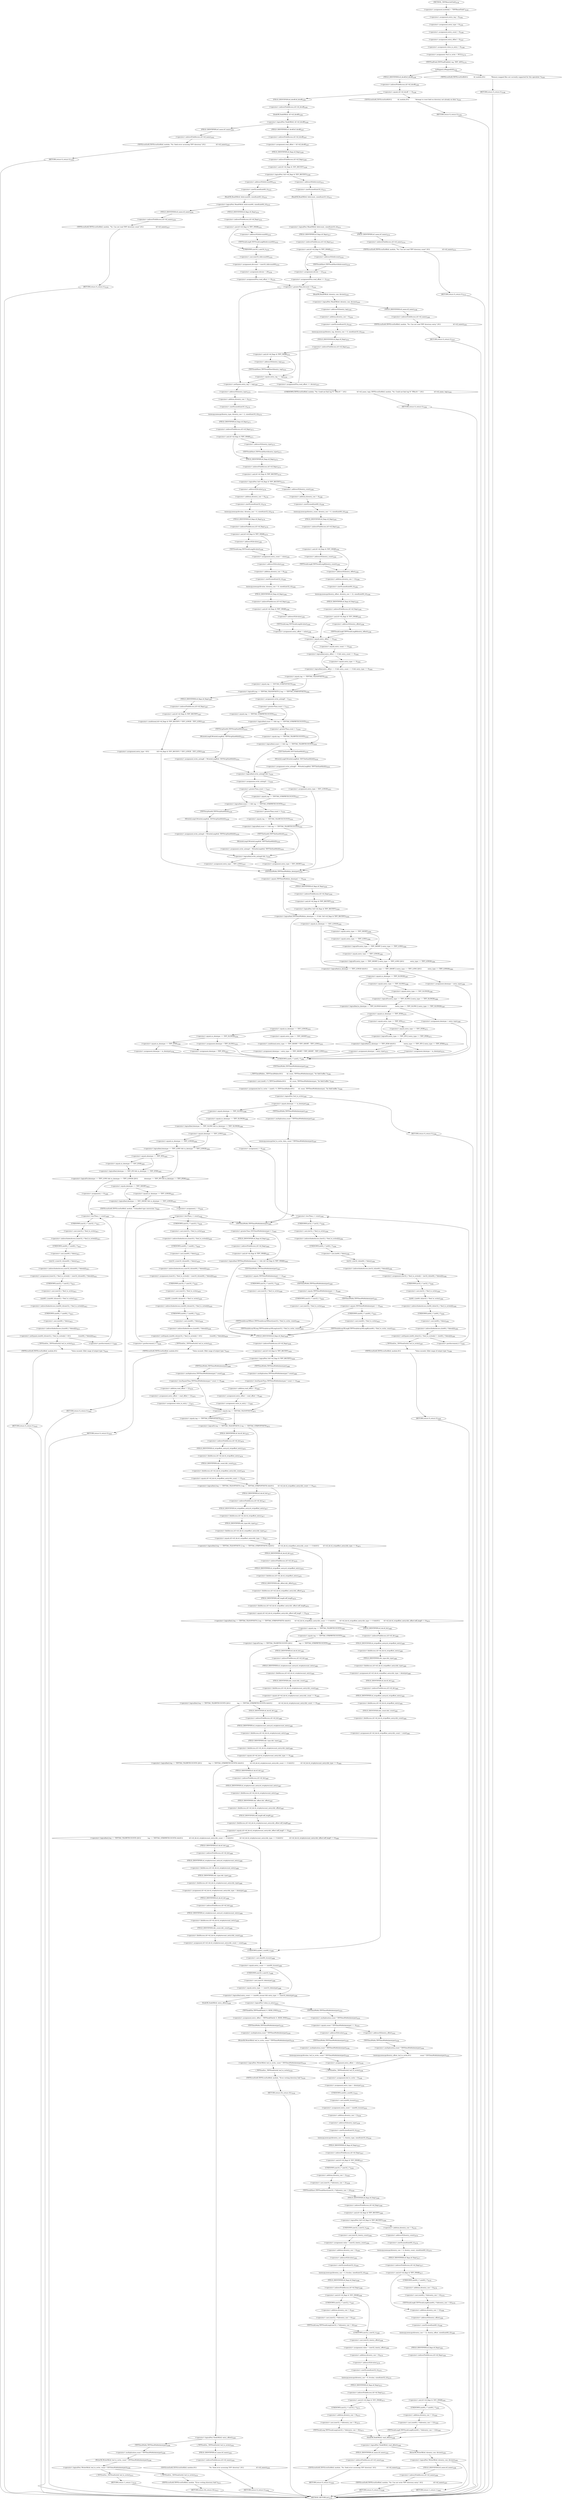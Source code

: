 digraph "_TIFFRewriteField" {  
"72572" [label = <(&lt;operator&gt;.assignment,module[] = &quot;TIFFResetField&quot;)<SUB>3159</SUB>> ]
"72579" [label = <(&lt;operator&gt;.assignment,entry_tag = 0)<SUB>3164</SUB>> ]
"72583" [label = <(&lt;operator&gt;.assignment,entry_type = 0)<SUB>3165</SUB>> ]
"72587" [label = <(&lt;operator&gt;.assignment,entry_count = 0)<SUB>3166</SUB>> ]
"72591" [label = <(&lt;operator&gt;.assignment,entry_offset = 0)<SUB>3167</SUB>> ]
"72595" [label = <(&lt;operator&gt;.assignment,value_in_entry = 0)<SUB>3168</SUB>> ]
"72600" [label = <(&lt;operator&gt;.assignment,*buf_to_write = NULL)<SUB>3170</SUB>> ]
"72604" [label = <(TIFFFindField,TIFFFindField(tif, tag, TIFF_ANY))<SUB>3176</SUB>> ]
"72648" [label = <(&lt;operator&gt;.assignment,read_offset = tif-&gt;tif_diroff)<SUB>3207</SUB>> ]
"72793" [label = <(memcpy,memcpy(&amp;entry_type, direntry_raw + 2, sizeof(uint16_t)))<SUB>3270</SUB>> ]
"73143" [label = <(&lt;operator&gt;.assignment,buf_to_write = (uint8_t *)_TIFFCheckMalloc(\012        tif, count, TIFFDataWidth(datatype), &quot;for field buffer.&quot;))<SUB>3381</SUB>> ]
"73688" [label = <(_TIFFfreeExt,_TIFFfreeExt(tif, buf_to_write))<SUB>3548</SUB>> ]
"73691" [label = <(&lt;operator&gt;.assignment,buf_to_write = 0)<SUB>3549</SUB>> ]
"73694" [label = <(&lt;operator&gt;.assignment,entry_type = datatype)<SUB>3554</SUB>> ]
"73697" [label = <(&lt;operator&gt;.assignment,entry_count = (uint64_t)count)<SUB>3555</SUB>> ]
"73702" [label = <(memcpy,memcpy(direntry_raw + 2, &amp;entry_type, sizeof(uint16_t)))<SUB>3556</SUB>> ]
"73859" [label = <(RETURN,return 1;,return 1;)<SUB>3602</SUB>> ]
"72609" [label = <(isMapped,isMapped(tif))<SUB>3181</SUB>> ]
"72619" [label = <(&lt;operator&gt;.equals,tif-&gt;tif_diroff == 0)<SUB>3189</SUB>> ]
"72632" [label = <(&lt;operator&gt;.logicalNot,!SeekOK(tif, tif-&gt;tif_diroff))<SUB>3200</SUB>> ]
"72650" [label = <(&lt;operator&gt;.indirectFieldAccess,tif-&gt;tif_diroff)<SUB>3207</SUB>> ]
"72654" [label = <(&lt;operator&gt;.logicalNot,!(tif-&gt;tif_flags &amp; TIFF_BIGTIFF))<SUB>3209</SUB>> ]
"72738" [label = <(&lt;operator&gt;.greaterThan,dircount &gt; 0)<SUB>3241</SUB>> ]
"72786" [label = <(&lt;operator&gt;.notEquals,entry_tag != tag)<SUB>3260</SUB>> ]
"72794" [label = <(&lt;operator&gt;.addressOf,&amp;entry_type)<SUB>3270</SUB>> ]
"72796" [label = <(&lt;operator&gt;.addition,direntry_raw + 2)<SUB>3270</SUB>> ]
"72799" [label = <(&lt;operator&gt;.sizeOf,sizeof(uint16_t))<SUB>3270</SUB>> ]
"72802" [label = <(&lt;operator&gt;.and,tif-&gt;tif_flags &amp; TIFF_SWAB)<SUB>3271</SUB>> ]
"72812" [label = <(&lt;operator&gt;.logicalNot,!(tif-&gt;tif_flags &amp; TIFF_BIGTIFF))<SUB>3274</SUB>> ]
"72901" [label = <(&lt;operator&gt;.logicalAnd,entry_offset == 0 &amp;&amp; entry_count == 0 &amp;&amp; entry_type == 0)<SUB>3302</SUB>> ]
"73030" [label = <(&lt;operator&gt;.logicalAnd,TIFFDataWidth(in_datatype) == 8 &amp;&amp; !(tif-&gt;tif_flags &amp; TIFF_BIGTIFF))<SUB>3350</SUB>> ]
"73145" [label = <(&lt;operator&gt;.cast,(uint8_t *)_TIFFCheckMalloc(\012        tif, count, TIFFDataWidth(datatype), &quot;for field buffer.&quot;))<SUB>3381</SUB>> ]
"73154" [label = <(&lt;operator&gt;.logicalNot,!buf_to_write)<SUB>3383</SUB>> ]
"73160" [label = <(&lt;operator&gt;.equals,datatype == in_datatype)<SUB>3386</SUB>> ]
"73362" [label = <(&lt;operator&gt;.logicalAnd,TIFFDataWidth(datatype) &gt; 1 &amp;&amp; (tif-&gt;tif_flags &amp; TIFF_SWAB))<SUB>3445</SUB>> ]
"73411" [label = <(&lt;operator&gt;.logicalNot,!(tif-&gt;tif_flags &amp; TIFF_BIGTIFF))<SUB>3458</SUB>> ]
"73453" [label = <(&lt;operator&gt;.logicalAnd,(tag == TIFFTAG_TILEOFFSETS || tag == TIFFTAG_STRIPOFFSETS) &amp;&amp;\012        tif-&gt;tif_dir.td_stripoffset_entry.tdir_count == 0 &amp;&amp;\012        tif-&gt;tif_dir.td_stripoffset_entry.tdir_type == 0 &amp;&amp;\012        tif-&gt;tif_dir.td_stripoffset_entry.tdir_offset.toff_long8 == 0)<SUB>3475</SUB>> ]
"73573" [label = <(&lt;operator&gt;.logicalAnd,entry_count == (uint64_t)count &amp;&amp; entry_type == (uint16_t)datatype)<SUB>3498</SUB>> ]
"73628" [label = <(&lt;operator&gt;.logicalNot,!value_in_entry)<SUB>3522</SUB>> ]
"73699" [label = <(&lt;operator&gt;.cast,(uint64_t)count)<SUB>3555</SUB>> ]
"73703" [label = <(&lt;operator&gt;.addition,direntry_raw + 2)<SUB>3556</SUB>> ]
"73706" [label = <(&lt;operator&gt;.addressOf,&amp;entry_type)<SUB>3556</SUB>> ]
"73708" [label = <(&lt;operator&gt;.sizeOf,sizeof(uint16_t))<SUB>3556</SUB>> ]
"73711" [label = <(&lt;operator&gt;.and,tif-&gt;tif_flags &amp; TIFF_SWAB)<SUB>3557</SUB>> ]
"73724" [label = <(&lt;operator&gt;.logicalNot,!(tif-&gt;tif_flags &amp; TIFF_BIGTIFF))<SUB>3560</SUB>> ]
"73829" [label = <(&lt;operator&gt;.logicalNot,!SeekOK(tif, read_offset))<SUB>3588</SUB>> ]
"73844" [label = <(&lt;operator&gt;.logicalNot,!WriteOK(tif, direntry_raw, dirsize))<SUB>3595</SUB>> ]
"72612" [label = <(TIFFErrorExtR,TIFFErrorExtR(\012            tif, module,\012            &quot;Memory mapped files not currently supported for this operation.&quot;))<SUB>3183</SUB>> ]
"72616" [label = <(RETURN,return 0;,return 0;)<SUB>3186</SUB>> ]
"72620" [label = <(&lt;operator&gt;.indirectFieldAccess,tif-&gt;tif_diroff)<SUB>3189</SUB>> ]
"72625" [label = <(TIFFErrorExtR,TIFFErrorExtR(\012            tif, module,\012            &quot;Attempt to reset field on directory not already on disk.&quot;))<SUB>3191</SUB>> ]
"72629" [label = <(RETURN,return 0;,return 0;)<SUB>3194</SUB>> ]
"72633" [label = <(SeekOK,SeekOK(tif, tif-&gt;tif_diroff))<SUB>3200</SUB>> ]
"72639" [label = <(TIFFErrorExtR,TIFFErrorExtR(tif, module, &quot;%s: Seek error accessing TIFF directory&quot;,\012                      tif-&gt;tif_name))<SUB>3202</SUB>> ]
"72646" [label = <(RETURN,return 0;,return 0;)<SUB>3204</SUB>> ]
"72652" [label = <(FIELD_IDENTIFIER,tif_diroff,tif_diroff)<SUB>3207</SUB>> ]
"72655" [label = <(&lt;operator&gt;.and,tif-&gt;tif_flags &amp; TIFF_BIGTIFF)<SUB>3209</SUB>> ]
"72689" [label = <(&lt;operator&gt;.assignment,dirsize = 12)<SUB>3219</SUB>> ]
"72692" [label = <(&lt;operator&gt;.assignmentPlus,read_offset += 2)<SUB>3220</SUB>> ]
"72758" [label = <(memcpy,memcpy(&amp;entry_tag, direntry_raw + 0, sizeof(uint16_t)))<SUB>3250</SUB>> ]
"72782" [label = <(&lt;operator&gt;.assignmentPlus,read_offset += dirsize)<SUB>3257</SUB>> ]
"72790" [label = <(UNKNOWN,TIFFErrorExtR(tif, module, &quot;%s: Could not find tag %&quot; PRIu16 &quot;.&quot;,\012                      tif-&gt;tif_name, tag);,TIFFErrorExtR(tif, module, &quot;%s: Could not find tag %&quot; PRIu16 &quot;.&quot;,\012                      tif-&gt;tif_name, tag);)<SUB>3262</SUB>> ]
"72791" [label = <(RETURN,return 0;,return 0;)<SUB>3264</SUB>> ]
"72803" [label = <(&lt;operator&gt;.indirectFieldAccess,tif-&gt;tif_flags)<SUB>3271</SUB>> ]
"72808" [label = <(TIFFSwabShort,TIFFSwabShort(&amp;entry_type))<SUB>3272</SUB>> ]
"72813" [label = <(&lt;operator&gt;.and,tif-&gt;tif_flags &amp; TIFF_BIGTIFF)<SUB>3274</SUB>> ]
"72820" [label = <(memcpy,memcpy(&amp;value, direntry_raw + 4, sizeof(uint32_t)))<SUB>3278</SUB>> ]
"72838" [label = <(&lt;operator&gt;.assignment,entry_count = value)<SUB>3281</SUB>> ]
"72841" [label = <(memcpy,memcpy(&amp;value, direntry_raw + 8, sizeof(uint32_t)))<SUB>3283</SUB>> ]
"72859" [label = <(&lt;operator&gt;.assignment,entry_offset = value)<SUB>3286</SUB>> ]
"72902" [label = <(&lt;operator&gt;.logicalAnd,entry_offset == 0 &amp;&amp; entry_count == 0)<SUB>3302</SUB>> ]
"72909" [label = <(&lt;operator&gt;.equals,entry_type == 0)<SUB>3302</SUB>> ]
"73031" [label = <(&lt;operator&gt;.equals,TIFFDataWidth(in_datatype) == 8)<SUB>3350</SUB>> ]
"73035" [label = <(&lt;operator&gt;.logicalNot,!(tif-&gt;tif_flags &amp; TIFF_BIGTIFF))<SUB>3350</SUB>> ]
"73146" [label = <(UNKNOWN,uint8_t *,uint8_t *)<SUB>3381</SUB>> ]
"73147" [label = <(_TIFFCheckMalloc,_TIFFCheckMalloc(\012        tif, count, TIFFDataWidth(datatype), &quot;for field buffer.&quot;))<SUB>3381</SUB>> ]
"73157" [label = <(RETURN,return 0;,return 0;)<SUB>3384</SUB>> ]
"73164" [label = <(memcpy,memcpy(buf_to_write, data, count * TIFFDataWidth(datatype)))<SUB>3387</SUB>> ]
"73363" [label = <(&lt;operator&gt;.greaterThan,TIFFDataWidth(datatype) &gt; 1)<SUB>3445</SUB>> ]
"73367" [label = <(&lt;operator&gt;.and,tif-&gt;tif_flags &amp; TIFF_SWAB)<SUB>3445</SUB>> ]
"73412" [label = <(&lt;operator&gt;.and,tif-&gt;tif_flags &amp; TIFF_BIGTIFF)<SUB>3458</SUB>> ]
"73454" [label = <(&lt;operator&gt;.logicalAnd,(tag == TIFFTAG_TILEOFFSETS || tag == TIFFTAG_STRIPOFFSETS) &amp;&amp;\012        tif-&gt;tif_dir.td_stripoffset_entry.tdir_count == 0 &amp;&amp;\012        tif-&gt;tif_dir.td_stripoffset_entry.tdir_type == 0)<SUB>3475</SUB>> ]
"73481" [label = <(&lt;operator&gt;.equals,tif-&gt;tif_dir.td_stripoffset_entry.tdir_offset.toff_long8 == 0)<SUB>3478</SUB>> ]
"73493" [label = <(&lt;operator&gt;.assignment,tif-&gt;tif_dir.td_stripoffset_entry.tdir_type = datatype)<SUB>3480</SUB>> ]
"73502" [label = <(&lt;operator&gt;.assignment,tif-&gt;tif_dir.td_stripoffset_entry.tdir_count = count)<SUB>3481</SUB>> ]
"73574" [label = <(&lt;operator&gt;.equals,entry_count == (uint64_t)count)<SUB>3498</SUB>> ]
"73579" [label = <(&lt;operator&gt;.equals,entry_type == (uint16_t)datatype)<SUB>3498</SUB>> ]
"73622" [label = <(_TIFFfreeExt,_TIFFfreeExt(tif, buf_to_write))<SUB>3515</SUB>> ]
"73625" [label = <(RETURN,return 1;,return 1;)<SUB>3516</SUB>> ]
"73631" [label = <(&lt;operator&gt;.assignment,entry_offset = TIFFSeekFile(tif, 0, SEEK_END))<SUB>3524</SUB>> ]
"73700" [label = <(UNKNOWN,uint64_t,uint64_t)<SUB>3555</SUB>> ]
"73712" [label = <(&lt;operator&gt;.indirectFieldAccess,tif-&gt;tif_flags)<SUB>3557</SUB>> ]
"73717" [label = <(TIFFSwabShort,TIFFSwabShort((uint16_t *)(direntry_raw + 2)))<SUB>3558</SUB>> ]
"73725" [label = <(&lt;operator&gt;.and,tif-&gt;tif_flags &amp; TIFF_BIGTIFF)<SUB>3560</SUB>> ]
"73732" [label = <(&lt;operator&gt;.assignment,value = (uint32_t)entry_count)<SUB>3564</SUB>> ]
"73737" [label = <(memcpy,memcpy(direntry_raw + 4, &amp;value, sizeof(uint32_t)))<SUB>3565</SUB>> ]
"73758" [label = <(&lt;operator&gt;.assignment,value = (uint32_t)entry_offset)<SUB>3569</SUB>> ]
"73763" [label = <(memcpy,memcpy(direntry_raw + 8, &amp;value, sizeof(uint32_t)))<SUB>3570</SUB>> ]
"73830" [label = <(SeekOK,SeekOK(tif, read_offset))<SUB>3588</SUB>> ]
"73834" [label = <(TIFFErrorExtR,TIFFErrorExtR(tif, module, &quot;%s: Seek error accessing TIFF directory&quot;,\012                      tif-&gt;tif_name))<SUB>3590</SUB>> ]
"73841" [label = <(RETURN,return 0;,return 0;)<SUB>3592</SUB>> ]
"73845" [label = <(WriteOK,WriteOK(tif, direntry_raw, dirsize))<SUB>3595</SUB>> ]
"73850" [label = <(TIFFErrorExtR,TIFFErrorExtR(tif, module, &quot;%s: Can not write TIFF directory entry.&quot;,\012                      tif-&gt;tif_name))<SUB>3597</SUB>> ]
"73857" [label = <(RETURN,return 0;,return 0;)<SUB>3599</SUB>> ]
"72622" [label = <(FIELD_IDENTIFIER,tif_diroff,tif_diroff)<SUB>3189</SUB>> ]
"72635" [label = <(&lt;operator&gt;.indirectFieldAccess,tif-&gt;tif_diroff)<SUB>3200</SUB>> ]
"72643" [label = <(&lt;operator&gt;.indirectFieldAccess,tif-&gt;tif_name)<SUB>3203</SUB>> ]
"72656" [label = <(&lt;operator&gt;.indirectFieldAccess,tif-&gt;tif_flags)<SUB>3209</SUB>> ]
"72662" [label = <(&lt;operator&gt;.logicalNot,!ReadOK(tif, &amp;dircount, sizeof(uint16_t)))<SUB>3211</SUB>> ]
"72680" [label = <(&lt;operator&gt;.and,tif-&gt;tif_flags &amp; TIFF_SWAB)<SUB>3217</SUB>> ]
"72726" [label = <(&lt;operator&gt;.assignment,dircount = (uint16_t)dircount64)<SUB>3233</SUB>> ]
"72731" [label = <(&lt;operator&gt;.assignment,dirsize = 20)<SUB>3234</SUB>> ]
"72734" [label = <(&lt;operator&gt;.assignmentPlus,read_offset += 8)<SUB>3235</SUB>> ]
"72743" [label = <(&lt;operator&gt;.logicalNot,!ReadOK(tif, direntry_raw, dirsize))<SUB>3243</SUB>> ]
"72759" [label = <(&lt;operator&gt;.addressOf,&amp;entry_tag)<SUB>3250</SUB>> ]
"72761" [label = <(&lt;operator&gt;.addition,direntry_raw + 0)<SUB>3250</SUB>> ]
"72764" [label = <(&lt;operator&gt;.sizeOf,sizeof(uint16_t))<SUB>3250</SUB>> ]
"72767" [label = <(&lt;operator&gt;.and,tif-&gt;tif_flags &amp; TIFF_SWAB)<SUB>3251</SUB>> ]
"72777" [label = <(&lt;operator&gt;.equals,entry_tag == tag)<SUB>3254</SUB>> ]
"72805" [label = <(FIELD_IDENTIFIER,tif_flags,tif_flags)<SUB>3271</SUB>> ]
"72809" [label = <(&lt;operator&gt;.addressOf,&amp;entry_type)<SUB>3272</SUB>> ]
"72814" [label = <(&lt;operator&gt;.indirectFieldAccess,tif-&gt;tif_flags)<SUB>3274</SUB>> ]
"72821" [label = <(&lt;operator&gt;.addressOf,&amp;value)<SUB>3278</SUB>> ]
"72823" [label = <(&lt;operator&gt;.addition,direntry_raw + 4)<SUB>3278</SUB>> ]
"72826" [label = <(&lt;operator&gt;.sizeOf,sizeof(uint32_t))<SUB>3278</SUB>> ]
"72829" [label = <(&lt;operator&gt;.and,tif-&gt;tif_flags &amp; TIFF_SWAB)<SUB>3279</SUB>> ]
"72842" [label = <(&lt;operator&gt;.addressOf,&amp;value)<SUB>3283</SUB>> ]
"72844" [label = <(&lt;operator&gt;.addition,direntry_raw + 8)<SUB>3283</SUB>> ]
"72847" [label = <(&lt;operator&gt;.sizeOf,sizeof(uint32_t))<SUB>3283</SUB>> ]
"72850" [label = <(&lt;operator&gt;.and,tif-&gt;tif_flags &amp; TIFF_SWAB)<SUB>3284</SUB>> ]
"72864" [label = <(memcpy,memcpy(&amp;entry_count, direntry_raw + 4, sizeof(uint64_t)))<SUB>3290</SUB>> ]
"72882" [label = <(memcpy,memcpy(&amp;entry_offset, direntry_raw + 12, sizeof(uint64_t)))<SUB>3294</SUB>> ]
"72903" [label = <(&lt;operator&gt;.equals,entry_offset == 0)<SUB>3302</SUB>> ]
"72906" [label = <(&lt;operator&gt;.equals,entry_count == 0)<SUB>3302</SUB>> ]
"72914" [label = <(&lt;operator&gt;.logicalOr,tag == TIFFTAG_TILEOFFSETS || tag == TIFFTAG_STRIPOFFSETS)<SUB>3304</SUB>> ]
"73032" [label = <(TIFFDataWidth,TIFFDataWidth(in_datatype))<SUB>3350</SUB>> ]
"73036" [label = <(&lt;operator&gt;.and,tif-&gt;tif_flags &amp; TIFF_BIGTIFF)<SUB>3350</SUB>> ]
"73043" [label = <(&lt;operator&gt;.equals,in_datatype == TIFF_LONG8)<SUB>3352</SUB>> ]
"73150" [label = <(TIFFDataWidth,TIFFDataWidth(datatype))<SUB>3382</SUB>> ]
"73167" [label = <(&lt;operator&gt;.multiplication,count * TIFFDataWidth(datatype))<SUB>3387</SUB>> ]
"73364" [label = <(TIFFDataWidth,TIFFDataWidth(datatype))<SUB>3445</SUB>> ]
"73368" [label = <(&lt;operator&gt;.indirectFieldAccess,tif-&gt;tif_flags)<SUB>3445</SUB>> ]
"73374" [label = <(&lt;operator&gt;.equals,TIFFDataWidth(datatype) == 2)<SUB>3447</SUB>> ]
"73413" [label = <(&lt;operator&gt;.indirectFieldAccess,tif-&gt;tif_flags)<SUB>3458</SUB>> ]
"73419" [label = <(&lt;operator&gt;.lessEqualsThan,TIFFDataWidth(datatype) * count &lt;= 4)<SUB>3460</SUB>> ]
"73455" [label = <(&lt;operator&gt;.logicalAnd,(tag == TIFFTAG_TILEOFFSETS || tag == TIFFTAG_STRIPOFFSETS) &amp;&amp;\012        tif-&gt;tif_dir.td_stripoffset_entry.tdir_count == 0)<SUB>3475</SUB>> ]
"73472" [label = <(&lt;operator&gt;.equals,tif-&gt;tif_dir.td_stripoffset_entry.tdir_type == 0)<SUB>3477</SUB>> ]
"73482" [label = <(&lt;operator&gt;.fieldAccess,tif-&gt;tif_dir.td_stripoffset_entry.tdir_offset.toff_long8)<SUB>3478</SUB>> ]
"73494" [label = <(&lt;operator&gt;.fieldAccess,tif-&gt;tif_dir.td_stripoffset_entry.tdir_type)<SUB>3480</SUB>> ]
"73503" [label = <(&lt;operator&gt;.fieldAccess,tif-&gt;tif_dir.td_stripoffset_entry.tdir_count)<SUB>3481</SUB>> ]
"73576" [label = <(&lt;operator&gt;.cast,(uint64_t)count)<SUB>3498</SUB>> ]
"73581" [label = <(&lt;operator&gt;.cast,(uint16_t)datatype)<SUB>3498</SUB>> ]
"73586" [label = <(&lt;operator&gt;.logicalNot,!SeekOK(tif, entry_offset))<SUB>3500</SUB>> ]
"73604" [label = <(&lt;operator&gt;.logicalNot,!WriteOK(tif, buf_to_write, count * TIFFDataWidth(datatype)))<SUB>3508</SUB>> ]
"73633" [label = <(TIFFSeekFile,TIFFSeekFile(tif, 0, SEEK_END))<SUB>3524</SUB>> ]
"73638" [label = <(&lt;operator&gt;.logicalNot,!WriteOK(tif, buf_to_write, count * TIFFDataWidth(datatype)))<SUB>3526</SUB>> ]
"73714" [label = <(FIELD_IDENTIFIER,tif_flags,tif_flags)<SUB>3557</SUB>> ]
"73718" [label = <(&lt;operator&gt;.cast,(uint16_t *)(direntry_raw + 2))<SUB>3558</SUB>> ]
"73726" [label = <(&lt;operator&gt;.indirectFieldAccess,tif-&gt;tif_flags)<SUB>3560</SUB>> ]
"73734" [label = <(&lt;operator&gt;.cast,(uint32_t)entry_count)<SUB>3564</SUB>> ]
"73738" [label = <(&lt;operator&gt;.addition,direntry_raw + 4)<SUB>3565</SUB>> ]
"73741" [label = <(&lt;operator&gt;.addressOf,&amp;value)<SUB>3565</SUB>> ]
"73743" [label = <(&lt;operator&gt;.sizeOf,sizeof(uint32_t))<SUB>3565</SUB>> ]
"73746" [label = <(&lt;operator&gt;.and,tif-&gt;tif_flags &amp; TIFF_SWAB)<SUB>3566</SUB>> ]
"73760" [label = <(&lt;operator&gt;.cast,(uint32_t)entry_offset)<SUB>3569</SUB>> ]
"73764" [label = <(&lt;operator&gt;.addition,direntry_raw + 8)<SUB>3570</SUB>> ]
"73767" [label = <(&lt;operator&gt;.addressOf,&amp;value)<SUB>3570</SUB>> ]
"73769" [label = <(&lt;operator&gt;.sizeOf,sizeof(uint32_t))<SUB>3570</SUB>> ]
"73772" [label = <(&lt;operator&gt;.and,tif-&gt;tif_flags &amp; TIFF_SWAB)<SUB>3571</SUB>> ]
"73786" [label = <(memcpy,memcpy(direntry_raw + 4, &amp;entry_count, sizeof(uint64_t)))<SUB>3576</SUB>> ]
"73807" [label = <(memcpy,memcpy(direntry_raw + 12, &amp;entry_offset, sizeof(uint64_t)))<SUB>3580</SUB>> ]
"73838" [label = <(&lt;operator&gt;.indirectFieldAccess,tif-&gt;tif_name)<SUB>3591</SUB>> ]
"73854" [label = <(&lt;operator&gt;.indirectFieldAccess,tif-&gt;tif_name)<SUB>3598</SUB>> ]
"72637" [label = <(FIELD_IDENTIFIER,tif_diroff,tif_diroff)<SUB>3200</SUB>> ]
"72645" [label = <(FIELD_IDENTIFIER,tif_name,tif_name)<SUB>3203</SUB>> ]
"72658" [label = <(FIELD_IDENTIFIER,tif_flags,tif_flags)<SUB>3209</SUB>> ]
"72663" [label = <(ReadOK,ReadOK(tif, &amp;dircount, sizeof(uint16_t)))<SUB>3211</SUB>> ]
"72670" [label = <(TIFFErrorExtR,TIFFErrorExtR(tif, module, &quot;%s: Can not read TIFF directory count&quot;,\012                          tif-&gt;tif_name))<SUB>3213</SUB>> ]
"72677" [label = <(RETURN,return 0;,return 0;)<SUB>3215</SUB>> ]
"72681" [label = <(&lt;operator&gt;.indirectFieldAccess,tif-&gt;tif_flags)<SUB>3217</SUB>> ]
"72686" [label = <(TIFFSwabShort,TIFFSwabShort(&amp;dircount))<SUB>3218</SUB>> ]
"72699" [label = <(&lt;operator&gt;.logicalNot,!ReadOK(tif, &amp;dircount64, sizeof(uint64_t)))<SUB>3225</SUB>> ]
"72717" [label = <(&lt;operator&gt;.and,tif-&gt;tif_flags &amp; TIFF_SWAB)<SUB>3231</SUB>> ]
"72728" [label = <(&lt;operator&gt;.cast,(uint16_t)dircount64)<SUB>3233</SUB>> ]
"72744" [label = <(ReadOK,ReadOK(tif, direntry_raw, dirsize))<SUB>3243</SUB>> ]
"72749" [label = <(TIFFErrorExtR,TIFFErrorExtR(tif, module, &quot;%s: Can not read TIFF directory entry.&quot;,\012                          tif-&gt;tif_name))<SUB>3245</SUB>> ]
"72756" [label = <(RETURN,return 0;,return 0;)<SUB>3247</SUB>> ]
"72768" [label = <(&lt;operator&gt;.indirectFieldAccess,tif-&gt;tif_flags)<SUB>3251</SUB>> ]
"72773" [label = <(TIFFSwabShort,TIFFSwabShort(&amp;entry_tag))<SUB>3252</SUB>> ]
"72816" [label = <(FIELD_IDENTIFIER,tif_flags,tif_flags)<SUB>3274</SUB>> ]
"72830" [label = <(&lt;operator&gt;.indirectFieldAccess,tif-&gt;tif_flags)<SUB>3279</SUB>> ]
"72835" [label = <(TIFFSwabLong,TIFFSwabLong(&amp;value))<SUB>3280</SUB>> ]
"72851" [label = <(&lt;operator&gt;.indirectFieldAccess,tif-&gt;tif_flags)<SUB>3284</SUB>> ]
"72856" [label = <(TIFFSwabLong,TIFFSwabLong(&amp;value))<SUB>3285</SUB>> ]
"72865" [label = <(&lt;operator&gt;.addressOf,&amp;entry_count)<SUB>3290</SUB>> ]
"72867" [label = <(&lt;operator&gt;.addition,direntry_raw + 4)<SUB>3290</SUB>> ]
"72870" [label = <(&lt;operator&gt;.sizeOf,sizeof(uint64_t))<SUB>3290</SUB>> ]
"72873" [label = <(&lt;operator&gt;.and,tif-&gt;tif_flags &amp; TIFF_SWAB)<SUB>3291</SUB>> ]
"72883" [label = <(&lt;operator&gt;.addressOf,&amp;entry_offset)<SUB>3294</SUB>> ]
"72885" [label = <(&lt;operator&gt;.addition,direntry_raw + 12)<SUB>3294</SUB>> ]
"72888" [label = <(&lt;operator&gt;.sizeOf,sizeof(uint64_t))<SUB>3294</SUB>> ]
"72891" [label = <(&lt;operator&gt;.and,tif-&gt;tif_flags &amp; TIFF_SWAB)<SUB>3295</SUB>> ]
"72915" [label = <(&lt;operator&gt;.equals,tag == TIFFTAG_TILEOFFSETS)<SUB>3304</SUB>> ]
"72918" [label = <(&lt;operator&gt;.equals,tag == TIFFTAG_STRIPOFFSETS)<SUB>3304</SUB>> ]
"72922" [label = <(&lt;operator&gt;.assignment,entry_type =\012                (tif-&gt;tif_flags &amp; TIFF_BIGTIFF) ? TIFF_LONG8 : TIFF_LONG)<SUB>3306</SUB>> ]
"73037" [label = <(&lt;operator&gt;.indirectFieldAccess,tif-&gt;tif_flags)<SUB>3350</SUB>> ]
"73047" [label = <(&lt;operator&gt;.assignment,datatype = entry_type == TIFF_SHORT ? TIFF_SHORT : TIFF_LONG)<SUB>3353</SUB>> ]
"73083" [label = <(&lt;operator&gt;.logicalAnd,in_datatype == TIFF_LONG8 &amp;&amp;\012            (entry_type == TIFF_SHORT || entry_type == TIFF_LONG ||\012             entry_type == TIFF_LONG8))<SUB>3363</SUB>> ]
"73169" [label = <(TIFFDataWidth,TIFFDataWidth(datatype))<SUB>3387</SUB>> ]
"73174" [label = <(&lt;operator&gt;.logicalAnd,datatype == TIFF_SLONG &amp;&amp; in_datatype == TIFF_SLONG8)<SUB>3388</SUB>> ]
"73370" [label = <(FIELD_IDENTIFIER,tif_flags,tif_flags)<SUB>3445</SUB>> ]
"73375" [label = <(TIFFDataWidth,TIFFDataWidth(datatype))<SUB>3447</SUB>> ]
"73379" [label = <(TIFFSwabArrayOfShort,TIFFSwabArrayOfShort((uint16_t *)buf_to_write, count))<SUB>3448</SUB>> ]
"73415" [label = <(FIELD_IDENTIFIER,tif_flags,tif_flags)<SUB>3458</SUB>> ]
"73420" [label = <(&lt;operator&gt;.multiplication,TIFFDataWidth(datatype) * count)<SUB>3460</SUB>> ]
"73426" [label = <(&lt;operator&gt;.assignment,entry_offset = read_offset + 8)<SUB>3462</SUB>> ]
"73431" [label = <(&lt;operator&gt;.assignment,value_in_entry = 1)<SUB>3463</SUB>> ]
"73437" [label = <(&lt;operator&gt;.lessEqualsThan,TIFFDataWidth(datatype) * count &lt;= 8)<SUB>3468</SUB>> ]
"73456" [label = <(&lt;operator&gt;.logicalOr,tag == TIFFTAG_TILEOFFSETS || tag == TIFFTAG_STRIPOFFSETS)<SUB>3475</SUB>> ]
"73463" [label = <(&lt;operator&gt;.equals,tif-&gt;tif_dir.td_stripoffset_entry.tdir_count == 0)<SUB>3476</SUB>> ]
"73473" [label = <(&lt;operator&gt;.fieldAccess,tif-&gt;tif_dir.td_stripoffset_entry.tdir_type)<SUB>3477</SUB>> ]
"73483" [label = <(&lt;operator&gt;.fieldAccess,tif-&gt;tif_dir.td_stripoffset_entry.tdir_offset)<SUB>3478</SUB>> ]
"73490" [label = <(FIELD_IDENTIFIER,toff_long8,toff_long8)<SUB>3478</SUB>> ]
"73495" [label = <(&lt;operator&gt;.fieldAccess,tif-&gt;tif_dir.td_stripoffset_entry)<SUB>3480</SUB>> ]
"73500" [label = <(FIELD_IDENTIFIER,tdir_type,tdir_type)<SUB>3480</SUB>> ]
"73504" [label = <(&lt;operator&gt;.fieldAccess,tif-&gt;tif_dir.td_stripoffset_entry)<SUB>3481</SUB>> ]
"73509" [label = <(FIELD_IDENTIFIER,tdir_count,tdir_count)<SUB>3481</SUB>> ]
"73514" [label = <(&lt;operator&gt;.logicalAnd,(tag == TIFFTAG_TILEBYTECOUNTS ||\012              tag == TIFFTAG_STRIPBYTECOUNTS) &amp;&amp;\012             tif-&gt;tif_dir.td_stripbytecount_entry.tdir_count == 0 &amp;&amp;\012             tif-&gt;tif_dir.td_stripbytecount_entry.tdir_type == 0 &amp;&amp;\012             tif-&gt;tif_dir.td_stripbytecount_entry.tdir_offset.toff_long8 == 0)<SUB>3483</SUB>> ]
"73577" [label = <(UNKNOWN,uint64_t,uint64_t)<SUB>3498</SUB>> ]
"73582" [label = <(UNKNOWN,uint16_t,uint16_t)<SUB>3498</SUB>> ]
"73587" [label = <(SeekOK,SeekOK(tif, entry_offset))<SUB>3500</SUB>> ]
"73591" [label = <(_TIFFfreeExt,_TIFFfreeExt(tif, buf_to_write))<SUB>3502</SUB>> ]
"73594" [label = <(TIFFErrorExtR,TIFFErrorExtR(tif, module,\012                          &quot;%s: Seek error accessing TIFF directory&quot;,\012                          tif-&gt;tif_name))<SUB>3503</SUB>> ]
"73601" [label = <(RETURN,return 0;,return 0;)<SUB>3506</SUB>> ]
"73605" [label = <(WriteOK,WriteOK(tif, buf_to_write, count * TIFFDataWidth(datatype)))<SUB>3508</SUB>> ]
"73613" [label = <(_TIFFfreeExt,_TIFFfreeExt(tif, buf_to_write))<SUB>3510</SUB>> ]
"73616" [label = <(TIFFErrorExtR,TIFFErrorExtR(tif, module, &quot;Error writing directory link&quot;))<SUB>3511</SUB>> ]
"73620" [label = <(RETURN,return (0);,return (0);)<SUB>3512</SUB>> ]
"73639" [label = <(WriteOK,WriteOK(tif, buf_to_write, count * TIFFDataWidth(datatype)))<SUB>3526</SUB>> ]
"73647" [label = <(_TIFFfreeExt,_TIFFfreeExt(tif, buf_to_write))<SUB>3528</SUB>> ]
"73650" [label = <(TIFFErrorExtR,TIFFErrorExtR(tif, module, &quot;Error writing directory link&quot;))<SUB>3529</SUB>> ]
"73654" [label = <(RETURN,return (0);,return (0);)<SUB>3530</SUB>> ]
"73659" [label = <(&lt;operator&gt;.equals,count * TIFFDataWidth(datatype) == 4)<SUB>3535</SUB>> ]
"73719" [label = <(UNKNOWN,uint16_t *,uint16_t *)<SUB>3558</SUB>> ]
"73720" [label = <(&lt;operator&gt;.addition,direntry_raw + 2)<SUB>3558</SUB>> ]
"73728" [label = <(FIELD_IDENTIFIER,tif_flags,tif_flags)<SUB>3560</SUB>> ]
"73735" [label = <(UNKNOWN,uint32_t,uint32_t)<SUB>3564</SUB>> ]
"73747" [label = <(&lt;operator&gt;.indirectFieldAccess,tif-&gt;tif_flags)<SUB>3566</SUB>> ]
"73752" [label = <(TIFFSwabLong,TIFFSwabLong((uint32_t *)(direntry_raw + 4)))<SUB>3567</SUB>> ]
"73761" [label = <(UNKNOWN,uint32_t,uint32_t)<SUB>3569</SUB>> ]
"73773" [label = <(&lt;operator&gt;.indirectFieldAccess,tif-&gt;tif_flags)<SUB>3571</SUB>> ]
"73778" [label = <(TIFFSwabLong,TIFFSwabLong((uint32_t *)(direntry_raw + 8)))<SUB>3572</SUB>> ]
"73787" [label = <(&lt;operator&gt;.addition,direntry_raw + 4)<SUB>3576</SUB>> ]
"73790" [label = <(&lt;operator&gt;.addressOf,&amp;entry_count)<SUB>3576</SUB>> ]
"73792" [label = <(&lt;operator&gt;.sizeOf,sizeof(uint64_t))<SUB>3576</SUB>> ]
"73795" [label = <(&lt;operator&gt;.and,tif-&gt;tif_flags &amp; TIFF_SWAB)<SUB>3577</SUB>> ]
"73808" [label = <(&lt;operator&gt;.addition,direntry_raw + 12)<SUB>3580</SUB>> ]
"73811" [label = <(&lt;operator&gt;.addressOf,&amp;entry_offset)<SUB>3580</SUB>> ]
"73813" [label = <(&lt;operator&gt;.sizeOf,sizeof(uint64_t))<SUB>3580</SUB>> ]
"73816" [label = <(&lt;operator&gt;.and,tif-&gt;tif_flags &amp; TIFF_SWAB)<SUB>3581</SUB>> ]
"73840" [label = <(FIELD_IDENTIFIER,tif_name,tif_name)<SUB>3591</SUB>> ]
"73856" [label = <(FIELD_IDENTIFIER,tif_name,tif_name)<SUB>3598</SUB>> ]
"72665" [label = <(&lt;operator&gt;.addressOf,&amp;dircount)<SUB>3211</SUB>> ]
"72667" [label = <(&lt;operator&gt;.sizeOf,sizeof(uint16_t))<SUB>3211</SUB>> ]
"72674" [label = <(&lt;operator&gt;.indirectFieldAccess,tif-&gt;tif_name)<SUB>3214</SUB>> ]
"72683" [label = <(FIELD_IDENTIFIER,tif_flags,tif_flags)<SUB>3217</SUB>> ]
"72687" [label = <(&lt;operator&gt;.addressOf,&amp;dircount)<SUB>3218</SUB>> ]
"72700" [label = <(ReadOK,ReadOK(tif, &amp;dircount64, sizeof(uint64_t)))<SUB>3225</SUB>> ]
"72707" [label = <(TIFFErrorExtR,TIFFErrorExtR(tif, module, &quot;%s: Can not read TIFF directory count&quot;,\012                          tif-&gt;tif_name))<SUB>3227</SUB>> ]
"72714" [label = <(RETURN,return 0;,return 0;)<SUB>3229</SUB>> ]
"72718" [label = <(&lt;operator&gt;.indirectFieldAccess,tif-&gt;tif_flags)<SUB>3231</SUB>> ]
"72723" [label = <(TIFFSwabLong8,TIFFSwabLong8(&amp;dircount64))<SUB>3232</SUB>> ]
"72729" [label = <(UNKNOWN,uint16_t,uint16_t)<SUB>3233</SUB>> ]
"72753" [label = <(&lt;operator&gt;.indirectFieldAccess,tif-&gt;tif_name)<SUB>3246</SUB>> ]
"72770" [label = <(FIELD_IDENTIFIER,tif_flags,tif_flags)<SUB>3251</SUB>> ]
"72774" [label = <(&lt;operator&gt;.addressOf,&amp;entry_tag)<SUB>3252</SUB>> ]
"72832" [label = <(FIELD_IDENTIFIER,tif_flags,tif_flags)<SUB>3279</SUB>> ]
"72836" [label = <(&lt;operator&gt;.addressOf,&amp;value)<SUB>3280</SUB>> ]
"72853" [label = <(FIELD_IDENTIFIER,tif_flags,tif_flags)<SUB>3284</SUB>> ]
"72857" [label = <(&lt;operator&gt;.addressOf,&amp;value)<SUB>3285</SUB>> ]
"72874" [label = <(&lt;operator&gt;.indirectFieldAccess,tif-&gt;tif_flags)<SUB>3291</SUB>> ]
"72879" [label = <(TIFFSwabLong8,TIFFSwabLong8(&amp;entry_count))<SUB>3292</SUB>> ]
"72892" [label = <(&lt;operator&gt;.indirectFieldAccess,tif-&gt;tif_flags)<SUB>3295</SUB>> ]
"72897" [label = <(TIFFSwabLong8,TIFFSwabLong8(&amp;entry_offset))<SUB>3296</SUB>> ]
"72924" [label = <(&lt;operator&gt;.conditional,(tif-&gt;tif_flags &amp; TIFF_BIGTIFF) ? TIFF_LONG8 : TIFF_LONG)<SUB>3307</SUB>> ]
"72935" [label = <(&lt;operator&gt;.assignment,write_aslong8 = 1)<SUB>3311</SUB>> ]
"73039" [label = <(FIELD_IDENTIFIER,tif_flags,tif_flags)<SUB>3350</SUB>> ]
"73049" [label = <(&lt;operator&gt;.conditional,entry_type == TIFF_SHORT ? TIFF_SHORT : TIFF_LONG)<SUB>3353</SUB>> ]
"73084" [label = <(&lt;operator&gt;.equals,in_datatype == TIFF_LONG8)<SUB>3363</SUB>> ]
"73087" [label = <(&lt;operator&gt;.logicalOr,entry_type == TIFF_SHORT || entry_type == TIFF_LONG ||\012             entry_type == TIFF_LONG8)<SUB>3364</SUB>> ]
"73099" [label = <(&lt;operator&gt;.assignment,datatype = entry_type)<SUB>3366</SUB>> ]
"73175" [label = <(&lt;operator&gt;.equals,datatype == TIFF_SLONG)<SUB>3388</SUB>> ]
"73178" [label = <(&lt;operator&gt;.equals,in_datatype == TIFF_SLONG8)<SUB>3388</SUB>> ]
"73380" [label = <(&lt;operator&gt;.cast,(uint16_t *)buf_to_write)<SUB>3448</SUB>> ]
"73421" [label = <(TIFFDataWidth,TIFFDataWidth(datatype))<SUB>3460</SUB>> ]
"73428" [label = <(&lt;operator&gt;.addition,read_offset + 8)<SUB>3462</SUB>> ]
"73438" [label = <(&lt;operator&gt;.multiplication,TIFFDataWidth(datatype) * count)<SUB>3468</SUB>> ]
"73444" [label = <(&lt;operator&gt;.assignment,entry_offset = read_offset + 12)<SUB>3470</SUB>> ]
"73449" [label = <(&lt;operator&gt;.assignment,value_in_entry = 1)<SUB>3471</SUB>> ]
"73457" [label = <(&lt;operator&gt;.equals,tag == TIFFTAG_TILEOFFSETS)<SUB>3475</SUB>> ]
"73460" [label = <(&lt;operator&gt;.equals,tag == TIFFTAG_STRIPOFFSETS)<SUB>3475</SUB>> ]
"73464" [label = <(&lt;operator&gt;.fieldAccess,tif-&gt;tif_dir.td_stripoffset_entry.tdir_count)<SUB>3476</SUB>> ]
"73474" [label = <(&lt;operator&gt;.fieldAccess,tif-&gt;tif_dir.td_stripoffset_entry)<SUB>3477</SUB>> ]
"73479" [label = <(FIELD_IDENTIFIER,tdir_type,tdir_type)<SUB>3477</SUB>> ]
"73484" [label = <(&lt;operator&gt;.fieldAccess,tif-&gt;tif_dir.td_stripoffset_entry)<SUB>3478</SUB>> ]
"73489" [label = <(FIELD_IDENTIFIER,tdir_offset,tdir_offset)<SUB>3478</SUB>> ]
"73496" [label = <(&lt;operator&gt;.indirectFieldAccess,tif-&gt;tif_dir)<SUB>3480</SUB>> ]
"73499" [label = <(FIELD_IDENTIFIER,td_stripoffset_entry,td_stripoffset_entry)<SUB>3480</SUB>> ]
"73505" [label = <(&lt;operator&gt;.indirectFieldAccess,tif-&gt;tif_dir)<SUB>3481</SUB>> ]
"73508" [label = <(FIELD_IDENTIFIER,td_stripoffset_entry,td_stripoffset_entry)<SUB>3481</SUB>> ]
"73515" [label = <(&lt;operator&gt;.logicalAnd,(tag == TIFFTAG_TILEBYTECOUNTS ||\012              tag == TIFFTAG_STRIPBYTECOUNTS) &amp;&amp;\012             tif-&gt;tif_dir.td_stripbytecount_entry.tdir_count == 0 &amp;&amp;\012             tif-&gt;tif_dir.td_stripbytecount_entry.tdir_type == 0)<SUB>3483</SUB>> ]
"73542" [label = <(&lt;operator&gt;.equals,tif-&gt;tif_dir.td_stripbytecount_entry.tdir_offset.toff_long8 == 0)<SUB>3487</SUB>> ]
"73554" [label = <(&lt;operator&gt;.assignment,tif-&gt;tif_dir.td_stripbytecount_entry.tdir_type = datatype)<SUB>3489</SUB>> ]
"73563" [label = <(&lt;operator&gt;.assignment,tif-&gt;tif_dir.td_stripbytecount_entry.tdir_count = count)<SUB>3490</SUB>> ]
"73598" [label = <(&lt;operator&gt;.indirectFieldAccess,tif-&gt;tif_name)<SUB>3505</SUB>> ]
"73608" [label = <(&lt;operator&gt;.multiplication,count * TIFFDataWidth(datatype))<SUB>3508</SUB>> ]
"73642" [label = <(&lt;operator&gt;.multiplication,count * TIFFDataWidth(datatype))<SUB>3526</SUB>> ]
"73660" [label = <(&lt;operator&gt;.multiplication,count * TIFFDataWidth(datatype))<SUB>3535</SUB>> ]
"73667" [label = <(memcpy,memcpy(&amp;value, buf_to_write, count * TIFFDataWidth(datatype)))<SUB>3538</SUB>> ]
"73675" [label = <(&lt;operator&gt;.assignment,entry_offset = value)<SUB>3539</SUB>> ]
"73749" [label = <(FIELD_IDENTIFIER,tif_flags,tif_flags)<SUB>3566</SUB>> ]
"73753" [label = <(&lt;operator&gt;.cast,(uint32_t *)(direntry_raw + 4))<SUB>3567</SUB>> ]
"73775" [label = <(FIELD_IDENTIFIER,tif_flags,tif_flags)<SUB>3571</SUB>> ]
"73779" [label = <(&lt;operator&gt;.cast,(uint32_t *)(direntry_raw + 8))<SUB>3572</SUB>> ]
"73796" [label = <(&lt;operator&gt;.indirectFieldAccess,tif-&gt;tif_flags)<SUB>3577</SUB>> ]
"73801" [label = <(TIFFSwabLong8,TIFFSwabLong8((uint64_t *)(direntry_raw + 4)))<SUB>3578</SUB>> ]
"73817" [label = <(&lt;operator&gt;.indirectFieldAccess,tif-&gt;tif_flags)<SUB>3581</SUB>> ]
"73822" [label = <(TIFFSwabLong8,TIFFSwabLong8((uint64_t *)(direntry_raw + 12)))<SUB>3582</SUB>> ]
"72676" [label = <(FIELD_IDENTIFIER,tif_name,tif_name)<SUB>3214</SUB>> ]
"72702" [label = <(&lt;operator&gt;.addressOf,&amp;dircount64)<SUB>3225</SUB>> ]
"72704" [label = <(&lt;operator&gt;.sizeOf,sizeof(uint64_t))<SUB>3225</SUB>> ]
"72711" [label = <(&lt;operator&gt;.indirectFieldAccess,tif-&gt;tif_name)<SUB>3228</SUB>> ]
"72720" [label = <(FIELD_IDENTIFIER,tif_flags,tif_flags)<SUB>3231</SUB>> ]
"72724" [label = <(&lt;operator&gt;.addressOf,&amp;dircount64)<SUB>3232</SUB>> ]
"72755" [label = <(FIELD_IDENTIFIER,tif_name,tif_name)<SUB>3246</SUB>> ]
"72876" [label = <(FIELD_IDENTIFIER,tif_flags,tif_flags)<SUB>3291</SUB>> ]
"72880" [label = <(&lt;operator&gt;.addressOf,&amp;entry_count)<SUB>3292</SUB>> ]
"72894" [label = <(FIELD_IDENTIFIER,tif_flags,tif_flags)<SUB>3295</SUB>> ]
"72898" [label = <(&lt;operator&gt;.addressOf,&amp;entry_offset)<SUB>3296</SUB>> ]
"72925" [label = <(&lt;operator&gt;.and,tif-&gt;tif_flags &amp; TIFF_BIGTIFF)<SUB>3307</SUB>> ]
"72939" [label = <(&lt;operator&gt;.logicalAnd,count &gt; 1 &amp;&amp; tag == TIFFTAG_STRIPBYTECOUNTS)<SUB>3312</SUB>> ]
"72971" [label = <(&lt;operator&gt;.logicalAnd,write_aslong8 &amp;&amp; 1)<SUB>3320</SUB>> ]
"73050" [label = <(&lt;operator&gt;.equals,entry_type == TIFF_SHORT)<SUB>3353</SUB>> ]
"73058" [label = <(&lt;operator&gt;.equals,in_datatype == TIFF_SLONG8)<SUB>3354</SUB>> ]
"73088" [label = <(&lt;operator&gt;.logicalOr,entry_type == TIFF_SHORT || entry_type == TIFF_LONG)<SUB>3364</SUB>> ]
"73095" [label = <(&lt;operator&gt;.equals,entry_type == TIFF_LONG8)<SUB>3365</SUB>> ]
"73188" [label = <(&lt;operator&gt;.lessThan,i &lt; count)<SUB>3392</SUB>> ]
"73191" [label = <(&lt;operator&gt;.postIncrement,i++)<SUB>3392</SUB>> ]
"73381" [label = <(UNKNOWN,uint16_t *,uint16_t *)<SUB>3448</SUB>> ]
"73387" [label = <(&lt;operator&gt;.equals,TIFFDataWidth(datatype) == 4)<SUB>3449</SUB>> ]
"73439" [label = <(TIFFDataWidth,TIFFDataWidth(datatype))<SUB>3468</SUB>> ]
"73446" [label = <(&lt;operator&gt;.addition,read_offset + 12)<SUB>3470</SUB>> ]
"73465" [label = <(&lt;operator&gt;.fieldAccess,tif-&gt;tif_dir.td_stripoffset_entry)<SUB>3476</SUB>> ]
"73470" [label = <(FIELD_IDENTIFIER,tdir_count,tdir_count)<SUB>3476</SUB>> ]
"73475" [label = <(&lt;operator&gt;.indirectFieldAccess,tif-&gt;tif_dir)<SUB>3477</SUB>> ]
"73478" [label = <(FIELD_IDENTIFIER,td_stripoffset_entry,td_stripoffset_entry)<SUB>3477</SUB>> ]
"73485" [label = <(&lt;operator&gt;.indirectFieldAccess,tif-&gt;tif_dir)<SUB>3478</SUB>> ]
"73488" [label = <(FIELD_IDENTIFIER,td_stripoffset_entry,td_stripoffset_entry)<SUB>3478</SUB>> ]
"73498" [label = <(FIELD_IDENTIFIER,tif_dir,tif_dir)<SUB>3480</SUB>> ]
"73507" [label = <(FIELD_IDENTIFIER,tif_dir,tif_dir)<SUB>3481</SUB>> ]
"73516" [label = <(&lt;operator&gt;.logicalAnd,(tag == TIFFTAG_TILEBYTECOUNTS ||\012              tag == TIFFTAG_STRIPBYTECOUNTS) &amp;&amp;\012             tif-&gt;tif_dir.td_stripbytecount_entry.tdir_count == 0)<SUB>3483</SUB>> ]
"73533" [label = <(&lt;operator&gt;.equals,tif-&gt;tif_dir.td_stripbytecount_entry.tdir_type == 0)<SUB>3486</SUB>> ]
"73543" [label = <(&lt;operator&gt;.fieldAccess,tif-&gt;tif_dir.td_stripbytecount_entry.tdir_offset.toff_long8)<SUB>3487</SUB>> ]
"73555" [label = <(&lt;operator&gt;.fieldAccess,tif-&gt;tif_dir.td_stripbytecount_entry.tdir_type)<SUB>3489</SUB>> ]
"73564" [label = <(&lt;operator&gt;.fieldAccess,tif-&gt;tif_dir.td_stripbytecount_entry.tdir_count)<SUB>3490</SUB>> ]
"73600" [label = <(FIELD_IDENTIFIER,tif_name,tif_name)<SUB>3505</SUB>> ]
"73610" [label = <(TIFFDataWidth,TIFFDataWidth(datatype))<SUB>3508</SUB>> ]
"73644" [label = <(TIFFDataWidth,TIFFDataWidth(datatype))<SUB>3526</SUB>> ]
"73662" [label = <(TIFFDataWidth,TIFFDataWidth(datatype))<SUB>3535</SUB>> ]
"73668" [label = <(&lt;operator&gt;.addressOf,&amp;value)<SUB>3538</SUB>> ]
"73671" [label = <(&lt;operator&gt;.multiplication,count * TIFFDataWidth(datatype))<SUB>3538</SUB>> ]
"73680" [label = <(memcpy,memcpy(&amp;entry_offset, buf_to_write,\012                   count * TIFFDataWidth(datatype)))<SUB>3543</SUB>> ]
"73754" [label = <(UNKNOWN,uint32_t *,uint32_t *)<SUB>3567</SUB>> ]
"73755" [label = <(&lt;operator&gt;.addition,direntry_raw + 4)<SUB>3567</SUB>> ]
"73780" [label = <(UNKNOWN,uint32_t *,uint32_t *)<SUB>3572</SUB>> ]
"73781" [label = <(&lt;operator&gt;.addition,direntry_raw + 8)<SUB>3572</SUB>> ]
"73798" [label = <(FIELD_IDENTIFIER,tif_flags,tif_flags)<SUB>3577</SUB>> ]
"73802" [label = <(&lt;operator&gt;.cast,(uint64_t *)(direntry_raw + 4))<SUB>3578</SUB>> ]
"73819" [label = <(FIELD_IDENTIFIER,tif_flags,tif_flags)<SUB>3581</SUB>> ]
"73823" [label = <(&lt;operator&gt;.cast,(uint64_t *)(direntry_raw + 12))<SUB>3582</SUB>> ]
"72713" [label = <(FIELD_IDENTIFIER,tif_name,tif_name)<SUB>3228</SUB>> ]
"72926" [label = <(&lt;operator&gt;.indirectFieldAccess,tif-&gt;tif_flags)<SUB>3307</SUB>> ]
"72940" [label = <(&lt;operator&gt;.greaterThan,count &gt; 1)<SUB>3312</SUB>> ]
"72943" [label = <(&lt;operator&gt;.equals,tag == TIFFTAG_STRIPBYTECOUNTS)<SUB>3312</SUB>> ]
"72947" [label = <(&lt;operator&gt;.assignment,write_aslong8 = WriteAsLong8(tif, TIFFStripSize64(tif)))<SUB>3314</SUB>> ]
"72975" [label = <(&lt;operator&gt;.assignment,entry_type = TIFF_LONG8)<SUB>3322</SUB>> ]
"73062" [label = <(&lt;operator&gt;.assignment,datatype = TIFF_SLONG)<SUB>3355</SUB>> ]
"73089" [label = <(&lt;operator&gt;.equals,entry_type == TIFF_SHORT)<SUB>3364</SUB>> ]
"73092" [label = <(&lt;operator&gt;.equals,entry_type == TIFF_LONG)<SUB>3364</SUB>> ]
"73105" [label = <(&lt;operator&gt;.logicalAnd,in_datatype == TIFF_SLONG8 &amp;&amp;\012                 (entry_type == TIFF_SLONG || entry_type == TIFF_SLONG8))<SUB>3367</SUB>> ]
"73185" [label = <(&lt;operator&gt;.assignment,i = 0)<SUB>3392</SUB>> ]
"73194" [label = <(&lt;operator&gt;.assignment,((int32_t *)buf_to_write)[i] = (int32_t)((int64_t *)data)[i])<SUB>3394</SUB>> ]
"73232" [label = <(&lt;operator&gt;.logicalOr,(datatype == TIFF_LONG &amp;&amp; in_datatype == TIFF_LONG8) ||\012             (datatype == TIFF_IFD &amp;&amp; in_datatype == TIFF_IFD8))<SUB>3404</SUB>> ]
"73388" [label = <(TIFFDataWidth,TIFFDataWidth(datatype))<SUB>3449</SUB>> ]
"73392" [label = <(TIFFSwabArrayOfLong,TIFFSwabArrayOfLong((uint32_t *)buf_to_write, count))<SUB>3450</SUB>> ]
"73466" [label = <(&lt;operator&gt;.indirectFieldAccess,tif-&gt;tif_dir)<SUB>3476</SUB>> ]
"73469" [label = <(FIELD_IDENTIFIER,td_stripoffset_entry,td_stripoffset_entry)<SUB>3476</SUB>> ]
"73477" [label = <(FIELD_IDENTIFIER,tif_dir,tif_dir)<SUB>3477</SUB>> ]
"73487" [label = <(FIELD_IDENTIFIER,tif_dir,tif_dir)<SUB>3478</SUB>> ]
"73517" [label = <(&lt;operator&gt;.logicalOr,tag == TIFFTAG_TILEBYTECOUNTS ||\012              tag == TIFFTAG_STRIPBYTECOUNTS)<SUB>3483</SUB>> ]
"73524" [label = <(&lt;operator&gt;.equals,tif-&gt;tif_dir.td_stripbytecount_entry.tdir_count == 0)<SUB>3485</SUB>> ]
"73534" [label = <(&lt;operator&gt;.fieldAccess,tif-&gt;tif_dir.td_stripbytecount_entry.tdir_type)<SUB>3486</SUB>> ]
"73544" [label = <(&lt;operator&gt;.fieldAccess,tif-&gt;tif_dir.td_stripbytecount_entry.tdir_offset)<SUB>3487</SUB>> ]
"73551" [label = <(FIELD_IDENTIFIER,toff_long8,toff_long8)<SUB>3487</SUB>> ]
"73556" [label = <(&lt;operator&gt;.fieldAccess,tif-&gt;tif_dir.td_stripbytecount_entry)<SUB>3489</SUB>> ]
"73561" [label = <(FIELD_IDENTIFIER,tdir_type,tdir_type)<SUB>3489</SUB>> ]
"73565" [label = <(&lt;operator&gt;.fieldAccess,tif-&gt;tif_dir.td_stripbytecount_entry)<SUB>3490</SUB>> ]
"73570" [label = <(FIELD_IDENTIFIER,tdir_count,tdir_count)<SUB>3490</SUB>> ]
"73673" [label = <(TIFFDataWidth,TIFFDataWidth(datatype))<SUB>3538</SUB>> ]
"73681" [label = <(&lt;operator&gt;.addressOf,&amp;entry_offset)<SUB>3543</SUB>> ]
"73684" [label = <(&lt;operator&gt;.multiplication,count * TIFFDataWidth(datatype))<SUB>3544</SUB>> ]
"73803" [label = <(UNKNOWN,uint64_t *,uint64_t *)<SUB>3578</SUB>> ]
"73804" [label = <(&lt;operator&gt;.addition,direntry_raw + 4)<SUB>3578</SUB>> ]
"73824" [label = <(UNKNOWN,uint64_t *,uint64_t *)<SUB>3582</SUB>> ]
"73825" [label = <(&lt;operator&gt;.addition,direntry_raw + 12)<SUB>3582</SUB>> ]
"72928" [label = <(FIELD_IDENTIFIER,tif_flags,tif_flags)<SUB>3307</SUB>> ]
"72949" [label = <(WriteAsLong8,WriteAsLong8(tif, TIFFStripSize64(tif)))<SUB>3314</SUB>> ]
"72981" [label = <(&lt;operator&gt;.assignment,write_aslong4 = 1)<SUB>3326</SUB>> ]
"73106" [label = <(&lt;operator&gt;.equals,in_datatype == TIFF_SLONG8)<SUB>3367</SUB>> ]
"73109" [label = <(&lt;operator&gt;.logicalOr,entry_type == TIFF_SLONG || entry_type == TIFF_SLONG8)<SUB>3368</SUB>> ]
"73117" [label = <(&lt;operator&gt;.assignment,datatype = entry_type)<SUB>3369</SUB>> ]
"73195" [label = <(&lt;operator&gt;.indirectIndexAccess,((int32_t *)buf_to_write)[i])<SUB>3394</SUB>> ]
"73200" [label = <(&lt;operator&gt;.indirectIndexAccess,(int32_t)((int64_t *)data)[i])<SUB>3394</SUB>> ]
"73207" [label = <(&lt;operator&gt;.notEquals,(int64_t)((int32_t *)buf_to_write)[i] != ((int64_t *)data)[i])<SUB>3395</SUB>> ]
"73233" [label = <(&lt;operator&gt;.logicalAnd,datatype == TIFF_LONG &amp;&amp; in_datatype == TIFF_LONG8)<SUB>3404</SUB>> ]
"73240" [label = <(&lt;operator&gt;.logicalAnd,datatype == TIFF_IFD &amp;&amp; in_datatype == TIFF_IFD8)<SUB>3405</SUB>> ]
"73393" [label = <(&lt;operator&gt;.cast,(uint32_t *)buf_to_write)<SUB>3450</SUB>> ]
"73468" [label = <(FIELD_IDENTIFIER,tif_dir,tif_dir)<SUB>3476</SUB>> ]
"73518" [label = <(&lt;operator&gt;.equals,tag == TIFFTAG_TILEBYTECOUNTS)<SUB>3483</SUB>> ]
"73521" [label = <(&lt;operator&gt;.equals,tag == TIFFTAG_STRIPBYTECOUNTS)<SUB>3484</SUB>> ]
"73525" [label = <(&lt;operator&gt;.fieldAccess,tif-&gt;tif_dir.td_stripbytecount_entry.tdir_count)<SUB>3485</SUB>> ]
"73535" [label = <(&lt;operator&gt;.fieldAccess,tif-&gt;tif_dir.td_stripbytecount_entry)<SUB>3486</SUB>> ]
"73540" [label = <(FIELD_IDENTIFIER,tdir_type,tdir_type)<SUB>3486</SUB>> ]
"73545" [label = <(&lt;operator&gt;.fieldAccess,tif-&gt;tif_dir.td_stripbytecount_entry)<SUB>3487</SUB>> ]
"73550" [label = <(FIELD_IDENTIFIER,tdir_offset,tdir_offset)<SUB>3487</SUB>> ]
"73557" [label = <(&lt;operator&gt;.indirectFieldAccess,tif-&gt;tif_dir)<SUB>3489</SUB>> ]
"73560" [label = <(FIELD_IDENTIFIER,td_stripbytecount_entry,td_stripbytecount_entry)<SUB>3489</SUB>> ]
"73566" [label = <(&lt;operator&gt;.indirectFieldAccess,tif-&gt;tif_dir)<SUB>3490</SUB>> ]
"73569" [label = <(FIELD_IDENTIFIER,td_stripbytecount_entry,td_stripbytecount_entry)<SUB>3490</SUB>> ]
"73686" [label = <(TIFFDataWidth,TIFFDataWidth(datatype))<SUB>3544</SUB>> ]
"72951" [label = <(TIFFStripSize64,TIFFStripSize64(tif))<SUB>3314</SUB>> ]
"72956" [label = <(&lt;operator&gt;.logicalAnd,count &gt; 1 &amp;&amp; tag == TIFFTAG_TILEBYTECOUNTS)<SUB>3316</SUB>> ]
"72985" [label = <(&lt;operator&gt;.logicalAnd,count &gt; 1 &amp;&amp; tag == TIFFTAG_STRIPBYTECOUNTS)<SUB>3327</SUB>> ]
"73017" [label = <(&lt;operator&gt;.logicalAnd,write_aslong4 &amp;&amp; 1)<SUB>3335</SUB>> ]
"73068" [label = <(&lt;operator&gt;.equals,in_datatype == TIFF_IFD8)<SUB>3356</SUB>> ]
"73110" [label = <(&lt;operator&gt;.equals,entry_type == TIFF_SLONG)<SUB>3368</SUB>> ]
"73113" [label = <(&lt;operator&gt;.equals,entry_type == TIFF_SLONG8)<SUB>3368</SUB>> ]
"73196" [label = <(&lt;operator&gt;.cast,(int32_t *)buf_to_write)<SUB>3394</SUB>> ]
"73201" [label = <(int32_t,(int32_t)((int64_t *)data))<SUB>3394</SUB>> ]
"73208" [label = <(&lt;operator&gt;.indirectIndexAccess,(int64_t)((int32_t *)buf_to_write)[i])<SUB>3395</SUB>> ]
"73214" [label = <(&lt;operator&gt;.indirectIndexAccess,((int64_t *)data)[i])<SUB>3395</SUB>> ]
"73220" [label = <(_TIFFfreeExt,_TIFFfreeExt(tif, buf_to_write))<SUB>3397</SUB>> ]
"73223" [label = <(TIFFErrorExtR,TIFFErrorExtR(tif, module,\012                              &quot;Value exceeds 32bit range of output type.&quot;))<SUB>3398</SUB>> ]
"73227" [label = <(RETURN,return 0;,return 0;)<SUB>3400</SUB>> ]
"73234" [label = <(&lt;operator&gt;.equals,datatype == TIFF_LONG)<SUB>3404</SUB>> ]
"73237" [label = <(&lt;operator&gt;.equals,in_datatype == TIFF_LONG8)<SUB>3404</SUB>> ]
"73241" [label = <(&lt;operator&gt;.equals,datatype == TIFF_IFD)<SUB>3405</SUB>> ]
"73244" [label = <(&lt;operator&gt;.equals,in_datatype == TIFF_IFD8)<SUB>3405</SUB>> ]
"73254" [label = <(&lt;operator&gt;.lessThan,i &lt; count)<SUB>3409</SUB>> ]
"73257" [label = <(&lt;operator&gt;.postIncrement,i++)<SUB>3409</SUB>> ]
"73394" [label = <(UNKNOWN,uint32_t *,uint32_t *)<SUB>3450</SUB>> ]
"73400" [label = <(&lt;operator&gt;.equals,TIFFDataWidth(datatype) == 8)<SUB>3451</SUB>> ]
"73526" [label = <(&lt;operator&gt;.fieldAccess,tif-&gt;tif_dir.td_stripbytecount_entry)<SUB>3485</SUB>> ]
"73531" [label = <(FIELD_IDENTIFIER,tdir_count,tdir_count)<SUB>3485</SUB>> ]
"73536" [label = <(&lt;operator&gt;.indirectFieldAccess,tif-&gt;tif_dir)<SUB>3486</SUB>> ]
"73539" [label = <(FIELD_IDENTIFIER,td_stripbytecount_entry,td_stripbytecount_entry)<SUB>3486</SUB>> ]
"73546" [label = <(&lt;operator&gt;.indirectFieldAccess,tif-&gt;tif_dir)<SUB>3487</SUB>> ]
"73549" [label = <(FIELD_IDENTIFIER,td_stripbytecount_entry,td_stripbytecount_entry)<SUB>3487</SUB>> ]
"73559" [label = <(FIELD_IDENTIFIER,tif_dir,tif_dir)<SUB>3489</SUB>> ]
"73568" [label = <(FIELD_IDENTIFIER,tif_dir,tif_dir)<SUB>3490</SUB>> ]
"72957" [label = <(&lt;operator&gt;.greaterThan,count &gt; 1)<SUB>3316</SUB>> ]
"72960" [label = <(&lt;operator&gt;.equals,tag == TIFFTAG_TILEBYTECOUNTS)<SUB>3316</SUB>> ]
"72964" [label = <(&lt;operator&gt;.assignment,write_aslong8 = WriteAsLong8(tif, TIFFTileSize64(tif)))<SUB>3318</SUB>> ]
"72986" [label = <(&lt;operator&gt;.greaterThan,count &gt; 1)<SUB>3327</SUB>> ]
"72989" [label = <(&lt;operator&gt;.equals,tag == TIFFTAG_STRIPBYTECOUNTS)<SUB>3327</SUB>> ]
"72993" [label = <(&lt;operator&gt;.assignment,write_aslong4 = WriteAsLong4(tif, TIFFStripSize64(tif)))<SUB>3329</SUB>> ]
"73021" [label = <(&lt;operator&gt;.assignment,entry_type = TIFF_LONG)<SUB>3337</SUB>> ]
"73072" [label = <(&lt;operator&gt;.assignment,datatype = TIFF_IFD)<SUB>3357</SUB>> ]
"73123" [label = <(&lt;operator&gt;.logicalAnd,in_datatype == TIFF_IFD8 &amp;&amp;\012                 (entry_type == TIFF_IFD || entry_type == TIFF_IFD8))<SUB>3370</SUB>> ]
"73197" [label = <(UNKNOWN,int32_t *,int32_t *)<SUB>3394</SUB>> ]
"73202" [label = <(&lt;operator&gt;.cast,(int64_t *)data)<SUB>3394</SUB>> ]
"73209" [label = <(int64_t,(int64_t)((int32_t *)buf_to_write))<SUB>3395</SUB>> ]
"73215" [label = <(&lt;operator&gt;.cast,(int64_t *)data)<SUB>3395</SUB>> ]
"73251" [label = <(&lt;operator&gt;.assignment,i = 0)<SUB>3409</SUB>> ]
"73260" [label = <(&lt;operator&gt;.assignment,((uint32_t *)buf_to_write)[i] = (uint32_t)((uint64_t *)data)[i])<SUB>3411</SUB>> ]
"73298" [label = <(&lt;operator&gt;.logicalAnd,datatype == TIFF_SHORT &amp;&amp; in_datatype == TIFF_LONG8)<SUB>3422</SUB>> ]
"73401" [label = <(TIFFDataWidth,TIFFDataWidth(datatype))<SUB>3451</SUB>> ]
"73405" [label = <(TIFFSwabArrayOfLong8,TIFFSwabArrayOfLong8((uint64_t *)buf_to_write, count))<SUB>3452</SUB>> ]
"73527" [label = <(&lt;operator&gt;.indirectFieldAccess,tif-&gt;tif_dir)<SUB>3485</SUB>> ]
"73530" [label = <(FIELD_IDENTIFIER,td_stripbytecount_entry,td_stripbytecount_entry)<SUB>3485</SUB>> ]
"73538" [label = <(FIELD_IDENTIFIER,tif_dir,tif_dir)<SUB>3486</SUB>> ]
"73548" [label = <(FIELD_IDENTIFIER,tif_dir,tif_dir)<SUB>3487</SUB>> ]
"72966" [label = <(WriteAsLong8,WriteAsLong8(tif, TIFFTileSize64(tif)))<SUB>3318</SUB>> ]
"72995" [label = <(WriteAsLong4,WriteAsLong4(tif, TIFFStripSize64(tif)))<SUB>3329</SUB>> ]
"73026" [label = <(&lt;operator&gt;.assignment,entry_type = TIFF_SHORT)<SUB>3341</SUB>> ]
"73077" [label = <(&lt;operator&gt;.assignment,datatype = in_datatype)<SUB>3359</SUB>> ]
"73124" [label = <(&lt;operator&gt;.equals,in_datatype == TIFF_IFD8)<SUB>3370</SUB>> ]
"73127" [label = <(&lt;operator&gt;.logicalOr,entry_type == TIFF_IFD || entry_type == TIFF_IFD8)<SUB>3371</SUB>> ]
"73135" [label = <(&lt;operator&gt;.assignment,datatype = entry_type)<SUB>3372</SUB>> ]
"73203" [label = <(UNKNOWN,int64_t *,int64_t *)<SUB>3394</SUB>> ]
"73210" [label = <(&lt;operator&gt;.cast,(int32_t *)buf_to_write)<SUB>3395</SUB>> ]
"73216" [label = <(UNKNOWN,int64_t *,int64_t *)<SUB>3395</SUB>> ]
"73261" [label = <(&lt;operator&gt;.indirectIndexAccess,((uint32_t *)buf_to_write)[i])<SUB>3411</SUB>> ]
"73266" [label = <(&lt;operator&gt;.indirectIndexAccess,(uint32_t)((uint64_t *)data)[i])<SUB>3411</SUB>> ]
"73273" [label = <(&lt;operator&gt;.notEquals,(uint64_t)((uint32_t *)buf_to_write)[i] !=\012                ((uint64_t *)data)[i])<SUB>3412</SUB>> ]
"73299" [label = <(&lt;operator&gt;.equals,datatype == TIFF_SHORT)<SUB>3422</SUB>> ]
"73302" [label = <(&lt;operator&gt;.equals,in_datatype == TIFF_LONG8)<SUB>3422</SUB>> ]
"73406" [label = <(&lt;operator&gt;.cast,(uint64_t *)buf_to_write)<SUB>3452</SUB>> ]
"73529" [label = <(FIELD_IDENTIFIER,tif_dir,tif_dir)<SUB>3485</SUB>> ]
"72968" [label = <(TIFFTileSize64,TIFFTileSize64(tif))<SUB>3318</SUB>> ]
"72997" [label = <(TIFFStripSize64,TIFFStripSize64(tif))<SUB>3329</SUB>> ]
"73002" [label = <(&lt;operator&gt;.logicalAnd,count &gt; 1 &amp;&amp; tag == TIFFTAG_TILEBYTECOUNTS)<SUB>3331</SUB>> ]
"73128" [label = <(&lt;operator&gt;.equals,entry_type == TIFF_IFD)<SUB>3371</SUB>> ]
"73131" [label = <(&lt;operator&gt;.equals,entry_type == TIFF_IFD8)<SUB>3371</SUB>> ]
"73140" [label = <(&lt;operator&gt;.assignment,datatype = in_datatype)<SUB>3374</SUB>> ]
"73211" [label = <(UNKNOWN,int32_t *,int32_t *)<SUB>3395</SUB>> ]
"73262" [label = <(&lt;operator&gt;.cast,(uint32_t *)buf_to_write)<SUB>3411</SUB>> ]
"73267" [label = <(uint32_t,(uint32_t)((uint64_t *)data))<SUB>3411</SUB>> ]
"73274" [label = <(&lt;operator&gt;.indirectIndexAccess,(uint64_t)((uint32_t *)buf_to_write)[i])<SUB>3412</SUB>> ]
"73280" [label = <(&lt;operator&gt;.indirectIndexAccess,((uint64_t *)data)[i])<SUB>3413</SUB>> ]
"73286" [label = <(_TIFFfreeExt,_TIFFfreeExt(tif, buf_to_write))<SUB>3415</SUB>> ]
"73289" [label = <(TIFFErrorExtR,TIFFErrorExtR(tif, module,\012                              &quot;Value exceeds 32bit range of output type.&quot;))<SUB>3416</SUB>> ]
"73293" [label = <(RETURN,return 0;,return 0;)<SUB>3418</SUB>> ]
"73312" [label = <(&lt;operator&gt;.lessThan,i &lt; count)<SUB>3426</SUB>> ]
"73315" [label = <(&lt;operator&gt;.postIncrement,i++)<SUB>3426</SUB>> ]
"73355" [label = <(TIFFErrorExtR,TIFFErrorExtR(tif, module, &quot;Unhandled type conversion.&quot;))<SUB>3441</SUB>> ]
"73359" [label = <(RETURN,return 0;,return 0;)<SUB>3442</SUB>> ]
"73407" [label = <(UNKNOWN,uint64_t *,uint64_t *)<SUB>3452</SUB>> ]
"73003" [label = <(&lt;operator&gt;.greaterThan,count &gt; 1)<SUB>3331</SUB>> ]
"73006" [label = <(&lt;operator&gt;.equals,tag == TIFFTAG_TILEBYTECOUNTS)<SUB>3331</SUB>> ]
"73010" [label = <(&lt;operator&gt;.assignment,write_aslong4 = WriteAsLong4(tif, TIFFTileSize64(tif)))<SUB>3333</SUB>> ]
"73263" [label = <(UNKNOWN,uint32_t *,uint32_t *)<SUB>3411</SUB>> ]
"73268" [label = <(&lt;operator&gt;.cast,(uint64_t *)data)<SUB>3411</SUB>> ]
"73275" [label = <(uint64_t,(uint64_t)((uint32_t *)buf_to_write))<SUB>3412</SUB>> ]
"73281" [label = <(&lt;operator&gt;.cast,(uint64_t *)data)<SUB>3413</SUB>> ]
"73309" [label = <(&lt;operator&gt;.assignment,i = 0)<SUB>3426</SUB>> ]
"73318" [label = <(&lt;operator&gt;.assignment,((uint16_t *)buf_to_write)[i] = (uint16_t)((uint64_t *)data)[i])<SUB>3428</SUB>> ]
"73012" [label = <(WriteAsLong4,WriteAsLong4(tif, TIFFTileSize64(tif)))<SUB>3333</SUB>> ]
"73269" [label = <(UNKNOWN,uint64_t *,uint64_t *)<SUB>3411</SUB>> ]
"73276" [label = <(&lt;operator&gt;.cast,(uint32_t *)buf_to_write)<SUB>3412</SUB>> ]
"73282" [label = <(UNKNOWN,uint64_t *,uint64_t *)<SUB>3413</SUB>> ]
"73319" [label = <(&lt;operator&gt;.indirectIndexAccess,((uint16_t *)buf_to_write)[i])<SUB>3428</SUB>> ]
"73324" [label = <(&lt;operator&gt;.indirectIndexAccess,(uint16_t)((uint64_t *)data)[i])<SUB>3428</SUB>> ]
"73331" [label = <(&lt;operator&gt;.notEquals,(uint64_t)((uint16_t *)buf_to_write)[i] !=\012                ((uint64_t *)data)[i])<SUB>3429</SUB>> ]
"73014" [label = <(TIFFTileSize64,TIFFTileSize64(tif))<SUB>3333</SUB>> ]
"73277" [label = <(UNKNOWN,uint32_t *,uint32_t *)<SUB>3412</SUB>> ]
"73320" [label = <(&lt;operator&gt;.cast,(uint16_t *)buf_to_write)<SUB>3428</SUB>> ]
"73325" [label = <(uint16_t,(uint16_t)((uint64_t *)data))<SUB>3428</SUB>> ]
"73332" [label = <(&lt;operator&gt;.indirectIndexAccess,(uint64_t)((uint16_t *)buf_to_write)[i])<SUB>3429</SUB>> ]
"73338" [label = <(&lt;operator&gt;.indirectIndexAccess,((uint64_t *)data)[i])<SUB>3430</SUB>> ]
"73344" [label = <(_TIFFfreeExt,_TIFFfreeExt(tif, buf_to_write))<SUB>3432</SUB>> ]
"73347" [label = <(TIFFErrorExtR,TIFFErrorExtR(tif, module,\012                              &quot;Value exceeds 16bit range of output type.&quot;))<SUB>3433</SUB>> ]
"73351" [label = <(RETURN,return 0;,return 0;)<SUB>3435</SUB>> ]
"73321" [label = <(UNKNOWN,uint16_t *,uint16_t *)<SUB>3428</SUB>> ]
"73326" [label = <(&lt;operator&gt;.cast,(uint64_t *)data)<SUB>3428</SUB>> ]
"73333" [label = <(uint64_t,(uint64_t)((uint16_t *)buf_to_write))<SUB>3429</SUB>> ]
"73339" [label = <(&lt;operator&gt;.cast,(uint64_t *)data)<SUB>3430</SUB>> ]
"73327" [label = <(UNKNOWN,uint64_t *,uint64_t *)<SUB>3428</SUB>> ]
"73334" [label = <(&lt;operator&gt;.cast,(uint16_t *)buf_to_write)<SUB>3429</SUB>> ]
"73340" [label = <(UNKNOWN,uint64_t *,uint64_t *)<SUB>3430</SUB>> ]
"73335" [label = <(UNKNOWN,uint16_t *,uint16_t *)<SUB>3429</SUB>> ]
"72564" [label = <(METHOD,_TIFFRewriteField)<SUB>3156</SUB>> ]
"73861" [label = <(METHOD_RETURN,int)<SUB>3156</SUB>> ]
  "72572" -> "72579" 
  "72579" -> "72583" 
  "72583" -> "72587" 
  "72587" -> "72591" 
  "72591" -> "72595" 
  "72595" -> "72600" 
  "72600" -> "72604" 
  "72604" -> "72609" 
  "72648" -> "72658" 
  "72793" -> "72805" 
  "73143" -> "73154" 
  "73688" -> "73691" 
  "73691" -> "73694" 
  "73694" -> "73700" 
  "73697" -> "73703" 
  "73702" -> "73714" 
  "73859" -> "73861" 
  "72609" -> "72612" 
  "72609" -> "72622" 
  "72619" -> "72625" 
  "72619" -> "72637" 
  "72632" -> "72645" 
  "72632" -> "72652" 
  "72650" -> "72648" 
  "72654" -> "72665" 
  "72654" -> "72702" 
  "72738" -> "72744" 
  "72738" -> "72786" 
  "72786" -> "72790" 
  "72786" -> "72794" 
  "72794" -> "72796" 
  "72796" -> "72799" 
  "72799" -> "72793" 
  "72802" -> "72809" 
  "72802" -> "72816" 
  "72812" -> "72821" 
  "72812" -> "72865" 
  "72901" -> "72915" 
  "72901" -> "73032" 
  "73030" -> "73043" 
  "73030" -> "73084" 
  "73145" -> "73143" 
  "73154" -> "73157" 
  "73154" -> "73160" 
  "73160" -> "73169" 
  "73160" -> "73175" 
  "73362" -> "73375" 
  "73362" -> "73415" 
  "73411" -> "73421" 
  "73411" -> "73439" 
  "73453" -> "73498" 
  "73453" -> "73518" 
  "73573" -> "73587" 
  "73573" -> "73628" 
  "73628" -> "73633" 
  "73628" -> "73662" 
  "73699" -> "73697" 
  "73703" -> "73706" 
  "73706" -> "73708" 
  "73708" -> "73702" 
  "73711" -> "73719" 
  "73711" -> "73728" 
  "73724" -> "73735" 
  "73724" -> "73787" 
  "73829" -> "73840" 
  "73829" -> "73845" 
  "73844" -> "73856" 
  "73844" -> "73859" 
  "72612" -> "72616" 
  "72616" -> "73861" 
  "72620" -> "72619" 
  "72625" -> "72629" 
  "72629" -> "73861" 
  "72633" -> "72632" 
  "72639" -> "72646" 
  "72646" -> "73861" 
  "72652" -> "72650" 
  "72655" -> "72654" 
  "72689" -> "72692" 
  "72692" -> "72738" 
  "72758" -> "72770" 
  "72782" -> "72738" 
  "72790" -> "72791" 
  "72791" -> "73861" 
  "72803" -> "72802" 
  "72808" -> "72816" 
  "72813" -> "72812" 
  "72820" -> "72832" 
  "72838" -> "72842" 
  "72841" -> "72853" 
  "72859" -> "72903" 
  "72902" -> "72901" 
  "72902" -> "72909" 
  "72909" -> "72901" 
  "73031" -> "73030" 
  "73031" -> "73039" 
  "73035" -> "73030" 
  "73146" -> "73150" 
  "73147" -> "73145" 
  "73157" -> "73861" 
  "73164" -> "73364" 
  "73363" -> "73362" 
  "73363" -> "73370" 
  "73367" -> "73362" 
  "73412" -> "73411" 
  "73454" -> "73453" 
  "73454" -> "73487" 
  "73481" -> "73453" 
  "73493" -> "73507" 
  "73502" -> "73577" 
  "73574" -> "73573" 
  "73574" -> "73582" 
  "73579" -> "73573" 
  "73622" -> "73625" 
  "73625" -> "73861" 
  "73631" -> "73644" 
  "73700" -> "73699" 
  "73712" -> "73711" 
  "73717" -> "73728" 
  "73725" -> "73724" 
  "73732" -> "73738" 
  "73737" -> "73749" 
  "73758" -> "73764" 
  "73763" -> "73775" 
  "73830" -> "73829" 
  "73834" -> "73841" 
  "73841" -> "73861" 
  "73845" -> "73844" 
  "73850" -> "73857" 
  "73857" -> "73861" 
  "72622" -> "72620" 
  "72635" -> "72633" 
  "72643" -> "72639" 
  "72656" -> "72655" 
  "72662" -> "72676" 
  "72662" -> "72683" 
  "72680" -> "72687" 
  "72680" -> "72689" 
  "72726" -> "72731" 
  "72731" -> "72734" 
  "72734" -> "72738" 
  "72743" -> "72755" 
  "72743" -> "72759" 
  "72759" -> "72761" 
  "72761" -> "72764" 
  "72764" -> "72758" 
  "72767" -> "72774" 
  "72767" -> "72777" 
  "72777" -> "72786" 
  "72777" -> "72782" 
  "72805" -> "72803" 
  "72809" -> "72808" 
  "72814" -> "72813" 
  "72821" -> "72823" 
  "72823" -> "72826" 
  "72826" -> "72820" 
  "72829" -> "72836" 
  "72829" -> "72838" 
  "72842" -> "72844" 
  "72844" -> "72847" 
  "72847" -> "72841" 
  "72850" -> "72857" 
  "72850" -> "72859" 
  "72864" -> "72876" 
  "72882" -> "72894" 
  "72903" -> "72902" 
  "72903" -> "72906" 
  "72906" -> "72902" 
  "72914" -> "72928" 
  "72914" -> "72935" 
  "73032" -> "73031" 
  "73036" -> "73035" 
  "73043" -> "73050" 
  "73043" -> "73058" 
  "73150" -> "73147" 
  "73167" -> "73164" 
  "73364" -> "73363" 
  "73368" -> "73367" 
  "73374" -> "73381" 
  "73374" -> "73388" 
  "73413" -> "73412" 
  "73419" -> "73428" 
  "73419" -> "73457" 
  "73455" -> "73454" 
  "73455" -> "73477" 
  "73472" -> "73454" 
  "73482" -> "73481" 
  "73494" -> "73493" 
  "73503" -> "73502" 
  "73576" -> "73574" 
  "73581" -> "73579" 
  "73586" -> "73591" 
  "73586" -> "73610" 
  "73604" -> "73613" 
  "73604" -> "73622" 
  "73633" -> "73631" 
  "73638" -> "73647" 
  "73638" -> "73688" 
  "73714" -> "73712" 
  "73718" -> "73717" 
  "73726" -> "73725" 
  "73734" -> "73732" 
  "73738" -> "73741" 
  "73741" -> "73743" 
  "73743" -> "73737" 
  "73746" -> "73754" 
  "73746" -> "73761" 
  "73760" -> "73758" 
  "73764" -> "73767" 
  "73767" -> "73769" 
  "73769" -> "73763" 
  "73772" -> "73780" 
  "73772" -> "73830" 
  "73786" -> "73798" 
  "73807" -> "73819" 
  "73838" -> "73834" 
  "73854" -> "73850" 
  "72637" -> "72635" 
  "72645" -> "72643" 
  "72658" -> "72656" 
  "72663" -> "72662" 
  "72670" -> "72677" 
  "72677" -> "73861" 
  "72681" -> "72680" 
  "72686" -> "72689" 
  "72699" -> "72713" 
  "72699" -> "72720" 
  "72717" -> "72724" 
  "72717" -> "72729" 
  "72728" -> "72726" 
  "72744" -> "72743" 
  "72749" -> "72756" 
  "72756" -> "73861" 
  "72768" -> "72767" 
  "72773" -> "72777" 
  "72816" -> "72814" 
  "72830" -> "72829" 
  "72835" -> "72838" 
  "72851" -> "72850" 
  "72856" -> "72859" 
  "72865" -> "72867" 
  "72867" -> "72870" 
  "72870" -> "72864" 
  "72873" -> "72880" 
  "72873" -> "72883" 
  "72883" -> "72885" 
  "72885" -> "72888" 
  "72888" -> "72882" 
  "72891" -> "72898" 
  "72891" -> "72903" 
  "72915" -> "72914" 
  "72915" -> "72918" 
  "72918" -> "72914" 
  "72922" -> "73032" 
  "73037" -> "73036" 
  "73047" -> "73146" 
  "73083" -> "73099" 
  "73083" -> "73106" 
  "73169" -> "73167" 
  "73174" -> "73185" 
  "73174" -> "73234" 
  "73370" -> "73368" 
  "73375" -> "73374" 
  "73379" -> "73415" 
  "73415" -> "73413" 
  "73420" -> "73419" 
  "73426" -> "73431" 
  "73431" -> "73457" 
  "73437" -> "73446" 
  "73437" -> "73457" 
  "73456" -> "73455" 
  "73456" -> "73468" 
  "73463" -> "73455" 
  "73473" -> "73472" 
  "73483" -> "73490" 
  "73490" -> "73482" 
  "73495" -> "73500" 
  "73500" -> "73494" 
  "73504" -> "73509" 
  "73509" -> "73503" 
  "73514" -> "73559" 
  "73514" -> "73577" 
  "73577" -> "73576" 
  "73582" -> "73581" 
  "73587" -> "73586" 
  "73591" -> "73600" 
  "73594" -> "73601" 
  "73601" -> "73861" 
  "73605" -> "73604" 
  "73613" -> "73616" 
  "73616" -> "73620" 
  "73620" -> "73861" 
  "73639" -> "73638" 
  "73647" -> "73650" 
  "73650" -> "73654" 
  "73654" -> "73861" 
  "73659" -> "73668" 
  "73659" -> "73681" 
  "73719" -> "73720" 
  "73720" -> "73718" 
  "73728" -> "73726" 
  "73735" -> "73734" 
  "73747" -> "73746" 
  "73752" -> "73761" 
  "73761" -> "73760" 
  "73773" -> "73772" 
  "73778" -> "73830" 
  "73787" -> "73790" 
  "73790" -> "73792" 
  "73792" -> "73786" 
  "73795" -> "73803" 
  "73795" -> "73808" 
  "73808" -> "73811" 
  "73811" -> "73813" 
  "73813" -> "73807" 
  "73816" -> "73824" 
  "73816" -> "73830" 
  "73840" -> "73838" 
  "73856" -> "73854" 
  "72665" -> "72667" 
  "72667" -> "72663" 
  "72674" -> "72670" 
  "72683" -> "72681" 
  "72687" -> "72686" 
  "72700" -> "72699" 
  "72707" -> "72714" 
  "72714" -> "73861" 
  "72718" -> "72717" 
  "72723" -> "72729" 
  "72729" -> "72728" 
  "72753" -> "72749" 
  "72770" -> "72768" 
  "72774" -> "72773" 
  "72832" -> "72830" 
  "72836" -> "72835" 
  "72853" -> "72851" 
  "72857" -> "72856" 
  "72874" -> "72873" 
  "72879" -> "72883" 
  "72892" -> "72891" 
  "72897" -> "72903" 
  "72924" -> "72922" 
  "72935" -> "72940" 
  "73039" -> "73037" 
  "73049" -> "73047" 
  "73084" -> "73083" 
  "73084" -> "73089" 
  "73087" -> "73083" 
  "73099" -> "73146" 
  "73175" -> "73174" 
  "73175" -> "73178" 
  "73178" -> "73174" 
  "73380" -> "73379" 
  "73421" -> "73420" 
  "73428" -> "73426" 
  "73438" -> "73437" 
  "73444" -> "73449" 
  "73449" -> "73457" 
  "73457" -> "73456" 
  "73457" -> "73460" 
  "73460" -> "73456" 
  "73464" -> "73463" 
  "73474" -> "73479" 
  "73479" -> "73473" 
  "73484" -> "73489" 
  "73489" -> "73483" 
  "73496" -> "73499" 
  "73499" -> "73495" 
  "73505" -> "73508" 
  "73508" -> "73504" 
  "73515" -> "73514" 
  "73515" -> "73548" 
  "73542" -> "73514" 
  "73554" -> "73568" 
  "73563" -> "73577" 
  "73598" -> "73594" 
  "73608" -> "73605" 
  "73642" -> "73639" 
  "73660" -> "73659" 
  "73667" -> "73675" 
  "73675" -> "73688" 
  "73749" -> "73747" 
  "73753" -> "73752" 
  "73775" -> "73773" 
  "73779" -> "73778" 
  "73796" -> "73795" 
  "73801" -> "73808" 
  "73817" -> "73816" 
  "73822" -> "73830" 
  "72676" -> "72674" 
  "72702" -> "72704" 
  "72704" -> "72700" 
  "72711" -> "72707" 
  "72720" -> "72718" 
  "72724" -> "72723" 
  "72755" -> "72753" 
  "72876" -> "72874" 
  "72880" -> "72879" 
  "72894" -> "72892" 
  "72898" -> "72897" 
  "72925" -> "72924" 
  "72939" -> "72951" 
  "72939" -> "72957" 
  "72971" -> "72975" 
  "72971" -> "72981" 
  "73050" -> "73049" 
  "73058" -> "73062" 
  "73058" -> "73068" 
  "73088" -> "73087" 
  "73088" -> "73095" 
  "73095" -> "73087" 
  "73188" -> "73197" 
  "73188" -> "73364" 
  "73191" -> "73188" 
  "73381" -> "73380" 
  "73387" -> "73394" 
  "73387" -> "73401" 
  "73439" -> "73438" 
  "73446" -> "73444" 
  "73465" -> "73470" 
  "73470" -> "73464" 
  "73475" -> "73478" 
  "73478" -> "73474" 
  "73485" -> "73488" 
  "73488" -> "73484" 
  "73498" -> "73496" 
  "73507" -> "73505" 
  "73516" -> "73515" 
  "73516" -> "73538" 
  "73533" -> "73515" 
  "73543" -> "73542" 
  "73555" -> "73554" 
  "73564" -> "73563" 
  "73600" -> "73598" 
  "73610" -> "73608" 
  "73644" -> "73642" 
  "73662" -> "73660" 
  "73668" -> "73673" 
  "73671" -> "73667" 
  "73680" -> "73688" 
  "73754" -> "73755" 
  "73755" -> "73753" 
  "73780" -> "73781" 
  "73781" -> "73779" 
  "73798" -> "73796" 
  "73802" -> "73801" 
  "73819" -> "73817" 
  "73823" -> "73822" 
  "72713" -> "72711" 
  "72926" -> "72925" 
  "72940" -> "72939" 
  "72940" -> "72943" 
  "72943" -> "72939" 
  "72947" -> "72971" 
  "72975" -> "73032" 
  "73062" -> "73146" 
  "73089" -> "73088" 
  "73089" -> "73092" 
  "73092" -> "73088" 
  "73105" -> "73117" 
  "73105" -> "73124" 
  "73185" -> "73188" 
  "73194" -> "73211" 
  "73232" -> "73251" 
  "73232" -> "73299" 
  "73388" -> "73387" 
  "73392" -> "73415" 
  "73466" -> "73469" 
  "73469" -> "73465" 
  "73477" -> "73475" 
  "73487" -> "73485" 
  "73517" -> "73516" 
  "73517" -> "73529" 
  "73524" -> "73516" 
  "73534" -> "73533" 
  "73544" -> "73551" 
  "73551" -> "73543" 
  "73556" -> "73561" 
  "73561" -> "73555" 
  "73565" -> "73570" 
  "73570" -> "73564" 
  "73673" -> "73671" 
  "73681" -> "73686" 
  "73684" -> "73680" 
  "73803" -> "73804" 
  "73804" -> "73802" 
  "73824" -> "73825" 
  "73825" -> "73823" 
  "72928" -> "72926" 
  "72949" -> "72947" 
  "72981" -> "72986" 
  "73106" -> "73105" 
  "73106" -> "73110" 
  "73109" -> "73105" 
  "73117" -> "73146" 
  "73195" -> "73203" 
  "73200" -> "73194" 
  "73207" -> "73220" 
  "73207" -> "73191" 
  "73233" -> "73232" 
  "73233" -> "73241" 
  "73240" -> "73232" 
  "73393" -> "73392" 
  "73468" -> "73466" 
  "73518" -> "73517" 
  "73518" -> "73521" 
  "73521" -> "73517" 
  "73525" -> "73524" 
  "73535" -> "73540" 
  "73540" -> "73534" 
  "73545" -> "73550" 
  "73550" -> "73544" 
  "73557" -> "73560" 
  "73560" -> "73556" 
  "73566" -> "73569" 
  "73569" -> "73565" 
  "73686" -> "73684" 
  "72951" -> "72949" 
  "72956" -> "72968" 
  "72956" -> "72971" 
  "72985" -> "72997" 
  "72985" -> "73003" 
  "73017" -> "73021" 
  "73017" -> "73026" 
  "73068" -> "73072" 
  "73068" -> "73077" 
  "73110" -> "73109" 
  "73110" -> "73113" 
  "73113" -> "73109" 
  "73196" -> "73195" 
  "73201" -> "73200" 
  "73208" -> "73216" 
  "73214" -> "73207" 
  "73220" -> "73223" 
  "73223" -> "73227" 
  "73227" -> "73861" 
  "73234" -> "73233" 
  "73234" -> "73237" 
  "73237" -> "73233" 
  "73241" -> "73240" 
  "73241" -> "73244" 
  "73244" -> "73240" 
  "73254" -> "73263" 
  "73254" -> "73364" 
  "73257" -> "73254" 
  "73394" -> "73393" 
  "73400" -> "73407" 
  "73400" -> "73415" 
  "73526" -> "73531" 
  "73531" -> "73525" 
  "73536" -> "73539" 
  "73539" -> "73535" 
  "73546" -> "73549" 
  "73549" -> "73545" 
  "73559" -> "73557" 
  "73568" -> "73566" 
  "72957" -> "72956" 
  "72957" -> "72960" 
  "72960" -> "72956" 
  "72964" -> "72971" 
  "72986" -> "72985" 
  "72986" -> "72989" 
  "72989" -> "72985" 
  "72993" -> "73017" 
  "73021" -> "73032" 
  "73072" -> "73146" 
  "73123" -> "73135" 
  "73123" -> "73140" 
  "73197" -> "73196" 
  "73202" -> "73201" 
  "73209" -> "73208" 
  "73215" -> "73214" 
  "73251" -> "73254" 
  "73260" -> "73277" 
  "73298" -> "73309" 
  "73298" -> "73355" 
  "73401" -> "73400" 
  "73405" -> "73415" 
  "73527" -> "73530" 
  "73530" -> "73526" 
  "73538" -> "73536" 
  "73548" -> "73546" 
  "72966" -> "72964" 
  "72995" -> "72993" 
  "73026" -> "73032" 
  "73077" -> "73146" 
  "73124" -> "73123" 
  "73124" -> "73128" 
  "73127" -> "73123" 
  "73135" -> "73146" 
  "73203" -> "73202" 
  "73210" -> "73209" 
  "73216" -> "73215" 
  "73261" -> "73269" 
  "73266" -> "73260" 
  "73273" -> "73286" 
  "73273" -> "73257" 
  "73299" -> "73298" 
  "73299" -> "73302" 
  "73302" -> "73298" 
  "73406" -> "73405" 
  "73529" -> "73527" 
  "72968" -> "72966" 
  "72997" -> "72995" 
  "73002" -> "73014" 
  "73002" -> "73017" 
  "73128" -> "73127" 
  "73128" -> "73131" 
  "73131" -> "73127" 
  "73140" -> "73146" 
  "73211" -> "73210" 
  "73262" -> "73261" 
  "73267" -> "73266" 
  "73274" -> "73282" 
  "73280" -> "73273" 
  "73286" -> "73289" 
  "73289" -> "73293" 
  "73293" -> "73861" 
  "73312" -> "73321" 
  "73312" -> "73364" 
  "73315" -> "73312" 
  "73355" -> "73359" 
  "73359" -> "73861" 
  "73407" -> "73406" 
  "73003" -> "73002" 
  "73003" -> "73006" 
  "73006" -> "73002" 
  "73010" -> "73017" 
  "73263" -> "73262" 
  "73268" -> "73267" 
  "73275" -> "73274" 
  "73281" -> "73280" 
  "73309" -> "73312" 
  "73318" -> "73335" 
  "73012" -> "73010" 
  "73269" -> "73268" 
  "73276" -> "73275" 
  "73282" -> "73281" 
  "73319" -> "73327" 
  "73324" -> "73318" 
  "73331" -> "73344" 
  "73331" -> "73315" 
  "73014" -> "73012" 
  "73277" -> "73276" 
  "73320" -> "73319" 
  "73325" -> "73324" 
  "73332" -> "73340" 
  "73338" -> "73331" 
  "73344" -> "73347" 
  "73347" -> "73351" 
  "73351" -> "73861" 
  "73321" -> "73320" 
  "73326" -> "73325" 
  "73333" -> "73332" 
  "73339" -> "73338" 
  "73327" -> "73326" 
  "73334" -> "73333" 
  "73340" -> "73339" 
  "73335" -> "73334" 
  "72564" -> "72572" 
}
